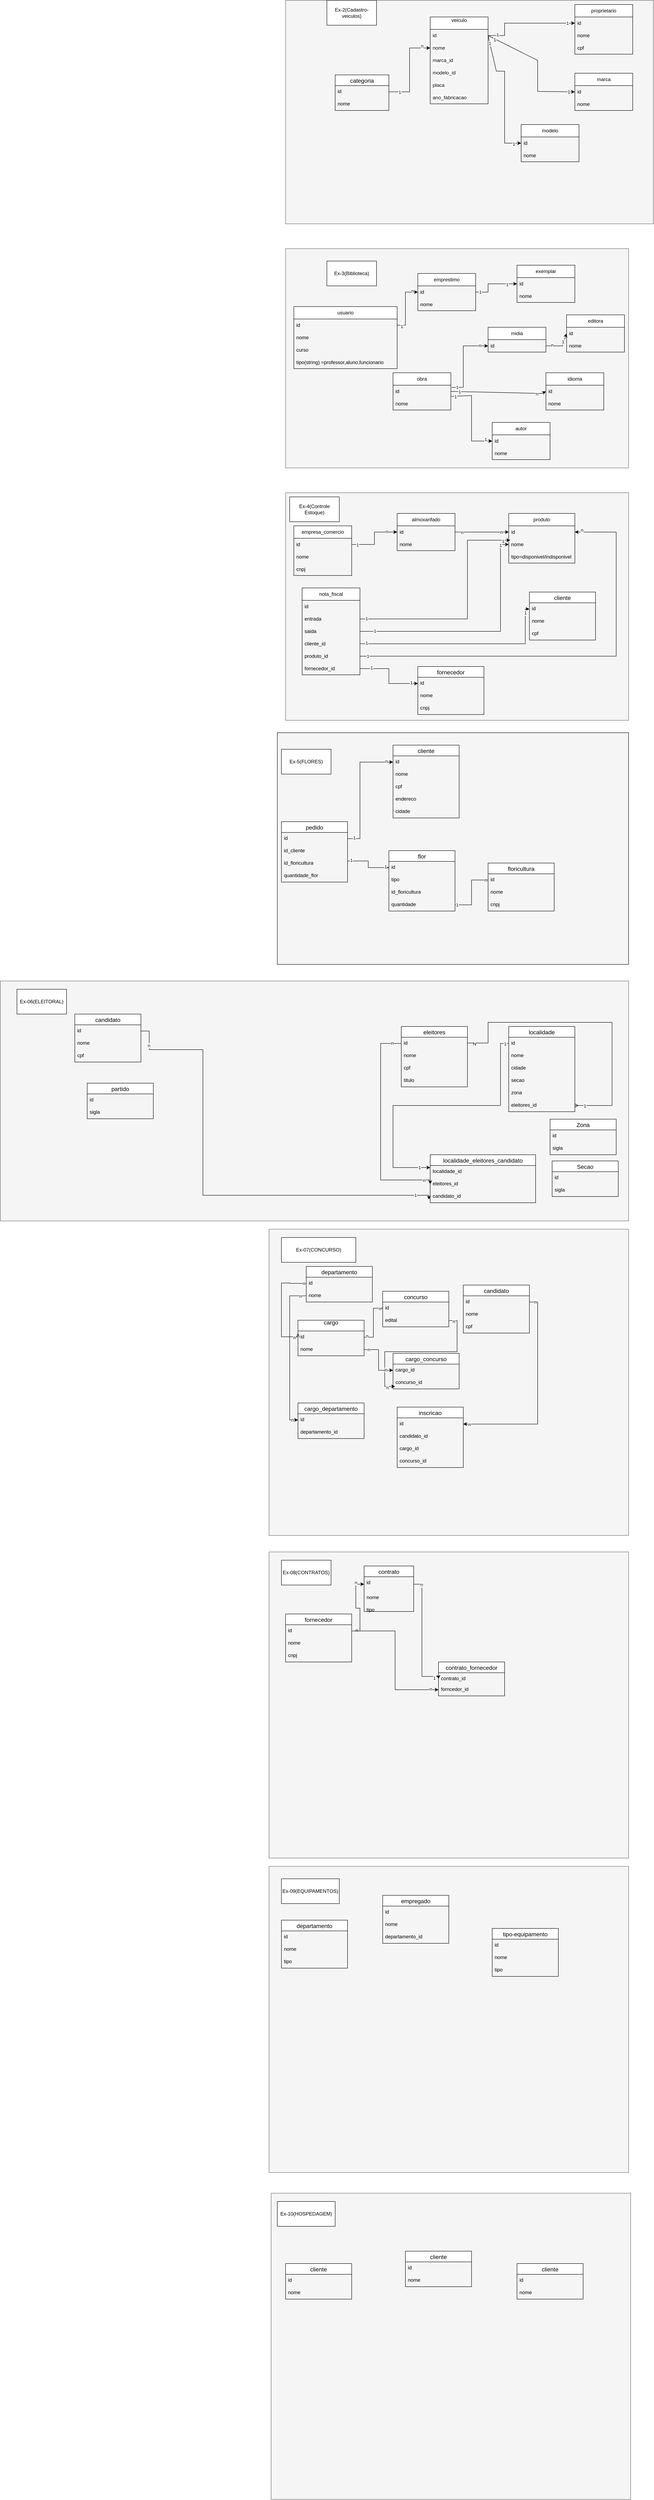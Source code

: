 <mxfile version="27.0.5">
  <diagram name="Página-1" id="_lAP68Dz9iwcbvkHMy-g">
    <mxGraphModel dx="2269" dy="794" grid="1" gridSize="10" guides="1" tooltips="1" connect="1" arrows="1" fold="1" page="0" pageScale="1" pageWidth="827" pageHeight="1169" math="0" shadow="0">
      <root>
        <mxCell id="0" />
        <mxCell id="1" parent="0" />
        <mxCell id="wO5CUgCHzCkX5qgZm7yN-17" value="" style="rounded=0;whiteSpace=wrap;html=1;fillColor=#f5f5f5;strokeColor=#666666;fontColor=#333333;" parent="1" vertex="1">
          <mxGeometry x="-740" y="2390" width="1520" height="580" as="geometry" />
        </mxCell>
        <mxCell id="G7Bpa-2UbpX63X4hn4ga-27" value="" style="rounded=0;whiteSpace=wrap;html=1;fillColor=#f5f5f5;strokeColor=#666666;fontColor=#333333;" parent="1" vertex="1">
          <mxGeometry x="-50" y="620" width="830" height="530" as="geometry" />
        </mxCell>
        <mxCell id="G7Bpa-2UbpX63X4hn4ga-25" value="" style="rounded=0;whiteSpace=wrap;html=1;fillColor=#f5f5f5;strokeColor=#666666;fontColor=#333333;" parent="1" vertex="1">
          <mxGeometry x="-50" y="20" width="890" height="540" as="geometry" />
        </mxCell>
        <mxCell id="IacVwfHOCZXp0VKQCrp--6" value="marca" style="swimlane;fontStyle=0;childLayout=stackLayout;horizontal=1;startSize=30;horizontalStack=0;resizeParent=1;resizeParentMax=0;resizeLast=0;collapsible=1;marginBottom=0;whiteSpace=wrap;html=1;" parent="1" vertex="1">
          <mxGeometry x="650" y="196" width="140" height="90" as="geometry">
            <mxRectangle x="110" y="80" width="80" height="30" as="alternateBounds" />
          </mxGeometry>
        </mxCell>
        <mxCell id="IacVwfHOCZXp0VKQCrp--10" value="id" style="text;strokeColor=none;fillColor=none;align=left;verticalAlign=middle;spacingLeft=4;spacingRight=4;overflow=hidden;points=[[0,0.5],[1,0.5]];portConstraint=eastwest;rotatable=0;whiteSpace=wrap;html=1;" parent="IacVwfHOCZXp0VKQCrp--6" vertex="1">
          <mxGeometry y="30" width="140" height="30" as="geometry" />
        </mxCell>
        <mxCell id="IacVwfHOCZXp0VKQCrp--12" value="nome" style="text;strokeColor=none;fillColor=none;align=left;verticalAlign=middle;spacingLeft=4;spacingRight=4;overflow=hidden;points=[[0,0.5],[1,0.5]];portConstraint=eastwest;rotatable=0;whiteSpace=wrap;html=1;" parent="IacVwfHOCZXp0VKQCrp--6" vertex="1">
          <mxGeometry y="60" width="140" height="30" as="geometry" />
        </mxCell>
        <mxCell id="IacVwfHOCZXp0VKQCrp--13" value="proprietario" style="swimlane;fontStyle=0;childLayout=stackLayout;horizontal=1;startSize=30;horizontalStack=0;resizeParent=1;resizeParentMax=0;resizeLast=0;collapsible=1;marginBottom=0;whiteSpace=wrap;html=1;" parent="1" vertex="1">
          <mxGeometry x="650" y="30" width="140" height="120" as="geometry">
            <mxRectangle x="360" y="50" width="90" height="30" as="alternateBounds" />
          </mxGeometry>
        </mxCell>
        <mxCell id="IacVwfHOCZXp0VKQCrp--14" value="id" style="text;strokeColor=none;fillColor=none;align=left;verticalAlign=middle;spacingLeft=4;spacingRight=4;overflow=hidden;points=[[0,0.5],[1,0.5]];portConstraint=eastwest;rotatable=0;whiteSpace=wrap;html=1;" parent="IacVwfHOCZXp0VKQCrp--13" vertex="1">
          <mxGeometry y="30" width="140" height="30" as="geometry" />
        </mxCell>
        <mxCell id="G7Bpa-2UbpX63X4hn4ga-7" value="nome" style="text;strokeColor=none;fillColor=none;align=left;verticalAlign=middle;spacingLeft=4;spacingRight=4;overflow=hidden;points=[[0,0.5],[1,0.5]];portConstraint=eastwest;rotatable=0;whiteSpace=wrap;html=1;" parent="IacVwfHOCZXp0VKQCrp--13" vertex="1">
          <mxGeometry y="60" width="140" height="30" as="geometry" />
        </mxCell>
        <mxCell id="G7Bpa-2UbpX63X4hn4ga-8" value="cpf" style="text;strokeColor=none;fillColor=none;align=left;verticalAlign=middle;spacingLeft=4;spacingRight=4;overflow=hidden;points=[[0,0.5],[1,0.5]];portConstraint=eastwest;rotatable=0;whiteSpace=wrap;html=1;" parent="IacVwfHOCZXp0VKQCrp--13" vertex="1">
          <mxGeometry y="90" width="140" height="30" as="geometry" />
        </mxCell>
        <mxCell id="IacVwfHOCZXp0VKQCrp--21" value="veiculo&lt;div&gt;&lt;br&gt;&lt;/div&gt;" style="swimlane;fontStyle=0;childLayout=stackLayout;horizontal=1;startSize=30;horizontalStack=0;resizeParent=1;resizeParentMax=0;resizeLast=0;collapsible=1;marginBottom=0;whiteSpace=wrap;html=1;" parent="1" vertex="1">
          <mxGeometry x="300" y="60" width="140" height="210" as="geometry">
            <mxRectangle x="300" y="60" width="70" height="30" as="alternateBounds" />
          </mxGeometry>
        </mxCell>
        <mxCell id="IacVwfHOCZXp0VKQCrp--22" value="id" style="text;strokeColor=none;fillColor=none;align=left;verticalAlign=middle;spacingLeft=4;spacingRight=4;overflow=hidden;points=[[0,0.5],[1,0.5]];portConstraint=eastwest;rotatable=0;whiteSpace=wrap;html=1;labelBackgroundColor=default;" parent="IacVwfHOCZXp0VKQCrp--21" vertex="1">
          <mxGeometry y="30" width="140" height="30" as="geometry" />
        </mxCell>
        <mxCell id="G7Bpa-2UbpX63X4hn4ga-4" value="nome" style="text;strokeColor=none;fillColor=none;align=left;verticalAlign=middle;spacingLeft=4;spacingRight=4;overflow=hidden;points=[[0,0.5],[1,0.5]];portConstraint=eastwest;rotatable=0;whiteSpace=wrap;html=1;labelBackgroundColor=default;" parent="IacVwfHOCZXp0VKQCrp--21" vertex="1">
          <mxGeometry y="60" width="140" height="30" as="geometry" />
        </mxCell>
        <mxCell id="G7Bpa-2UbpX63X4hn4ga-5" value="marca_id" style="text;strokeColor=none;fillColor=none;align=left;verticalAlign=middle;spacingLeft=4;spacingRight=4;overflow=hidden;points=[[0,0.5],[1,0.5]];portConstraint=eastwest;rotatable=0;whiteSpace=wrap;html=1;labelBackgroundColor=default;" parent="IacVwfHOCZXp0VKQCrp--21" vertex="1">
          <mxGeometry y="90" width="140" height="30" as="geometry" />
        </mxCell>
        <mxCell id="G7Bpa-2UbpX63X4hn4ga-6" value="modelo_id" style="text;strokeColor=none;fillColor=none;align=left;verticalAlign=middle;spacingLeft=4;spacingRight=4;overflow=hidden;points=[[0,0.5],[1,0.5]];portConstraint=eastwest;rotatable=0;whiteSpace=wrap;html=1;labelBackgroundColor=default;" parent="IacVwfHOCZXp0VKQCrp--21" vertex="1">
          <mxGeometry y="120" width="140" height="30" as="geometry" />
        </mxCell>
        <mxCell id="G7Bpa-2UbpX63X4hn4ga-10" value="placa" style="text;strokeColor=none;fillColor=none;align=left;verticalAlign=middle;spacingLeft=4;spacingRight=4;overflow=hidden;points=[[0,0.5],[1,0.5]];portConstraint=eastwest;rotatable=0;whiteSpace=wrap;html=1;labelBackgroundColor=default;" parent="IacVwfHOCZXp0VKQCrp--21" vertex="1">
          <mxGeometry y="150" width="140" height="30" as="geometry" />
        </mxCell>
        <mxCell id="G7Bpa-2UbpX63X4hn4ga-67" value="ano_fabricacao" style="text;strokeColor=none;fillColor=none;align=left;verticalAlign=middle;spacingLeft=4;spacingRight=4;overflow=hidden;points=[[0,0.5],[1,0.5]];portConstraint=eastwest;rotatable=0;whiteSpace=wrap;html=1;labelBackgroundColor=default;" parent="IacVwfHOCZXp0VKQCrp--21" vertex="1">
          <mxGeometry y="180" width="140" height="30" as="geometry" />
        </mxCell>
        <mxCell id="IacVwfHOCZXp0VKQCrp--25" value="modelo" style="swimlane;fontStyle=0;childLayout=stackLayout;horizontal=1;startSize=30;horizontalStack=0;resizeParent=1;resizeParentMax=0;resizeLast=0;collapsible=1;marginBottom=0;whiteSpace=wrap;html=1;" parent="1" vertex="1">
          <mxGeometry x="520" y="320" width="140" height="90" as="geometry">
            <mxRectangle x="240" y="200" width="80" height="30" as="alternateBounds" />
          </mxGeometry>
        </mxCell>
        <mxCell id="IacVwfHOCZXp0VKQCrp--26" value="id" style="text;strokeColor=none;fillColor=none;align=left;verticalAlign=middle;spacingLeft=4;spacingRight=4;overflow=hidden;points=[[0,0.5],[1,0.5]];portConstraint=eastwest;rotatable=0;whiteSpace=wrap;html=1;" parent="IacVwfHOCZXp0VKQCrp--25" vertex="1">
          <mxGeometry y="30" width="140" height="30" as="geometry" />
        </mxCell>
        <mxCell id="G7Bpa-2UbpX63X4hn4ga-17" value="nome" style="text;strokeColor=none;fillColor=none;align=left;verticalAlign=middle;spacingLeft=4;spacingRight=4;overflow=hidden;points=[[0,0.5],[1,0.5]];portConstraint=eastwest;rotatable=0;whiteSpace=wrap;html=1;" parent="IacVwfHOCZXp0VKQCrp--25" vertex="1">
          <mxGeometry y="60" width="140" height="30" as="geometry" />
        </mxCell>
        <mxCell id="IacVwfHOCZXp0VKQCrp--31" value="categoria" style="swimlane;fontStyle=0;childLayout=stackLayout;horizontal=1;startSize=26;horizontalStack=0;resizeParent=1;resizeParentMax=0;resizeLast=0;collapsible=1;marginBottom=0;align=center;fontSize=14;" parent="1" vertex="1">
          <mxGeometry x="70" y="200" width="130" height="86" as="geometry">
            <mxRectangle x="70" y="200" width="80" height="30" as="alternateBounds" />
          </mxGeometry>
        </mxCell>
        <mxCell id="IacVwfHOCZXp0VKQCrp--32" value="id" style="text;strokeColor=none;fillColor=none;spacingLeft=4;spacingRight=4;overflow=hidden;rotatable=0;points=[[0,0.5],[1,0.5]];portConstraint=eastwest;fontSize=12;whiteSpace=wrap;html=1;" parent="IacVwfHOCZXp0VKQCrp--31" vertex="1">
          <mxGeometry y="26" width="130" height="30" as="geometry" />
        </mxCell>
        <mxCell id="G7Bpa-2UbpX63X4hn4ga-19" value="nome" style="text;strokeColor=none;fillColor=none;spacingLeft=4;spacingRight=4;overflow=hidden;rotatable=0;points=[[0,0.5],[1,0.5]];portConstraint=eastwest;fontSize=12;whiteSpace=wrap;html=1;" parent="IacVwfHOCZXp0VKQCrp--31" vertex="1">
          <mxGeometry y="56" width="130" height="30" as="geometry" />
        </mxCell>
        <mxCell id="G7Bpa-2UbpX63X4hn4ga-9" style="edgeStyle=none;rounded=0;orthogonalLoop=1;jettySize=auto;html=1;exitX=1;exitY=0.5;exitDx=0;exitDy=0;entryX=0;entryY=0.5;entryDx=0;entryDy=0;" parent="1" source="IacVwfHOCZXp0VKQCrp--22" target="IacVwfHOCZXp0VKQCrp--14" edge="1">
          <mxGeometry relative="1" as="geometry">
            <Array as="points">
              <mxPoint x="480" y="105" />
              <mxPoint x="480" y="75" />
            </Array>
          </mxGeometry>
        </mxCell>
        <mxCell id="G7Bpa-2UbpX63X4hn4ga-11" value="1" style="edgeLabel;html=1;align=center;verticalAlign=middle;resizable=0;points=[];" parent="G7Bpa-2UbpX63X4hn4ga-9" vertex="1" connectable="0">
          <mxGeometry x="-0.81" y="2" relative="1" as="geometry">
            <mxPoint as="offset" />
          </mxGeometry>
        </mxCell>
        <mxCell id="G7Bpa-2UbpX63X4hn4ga-12" value="1" style="edgeLabel;html=1;align=center;verticalAlign=middle;resizable=0;points=[];" parent="G7Bpa-2UbpX63X4hn4ga-9" vertex="1" connectable="0">
          <mxGeometry x="0.85" relative="1" as="geometry">
            <mxPoint as="offset" />
          </mxGeometry>
        </mxCell>
        <mxCell id="G7Bpa-2UbpX63X4hn4ga-13" style="edgeStyle=none;rounded=0;orthogonalLoop=1;jettySize=auto;html=1;entryX=0;entryY=0.5;entryDx=0;entryDy=0;exitX=1;exitY=0.5;exitDx=0;exitDy=0;" parent="1" source="IacVwfHOCZXp0VKQCrp--22" target="IacVwfHOCZXp0VKQCrp--26" edge="1">
          <mxGeometry relative="1" as="geometry">
            <mxPoint x="440" y="191" as="sourcePoint" />
            <mxPoint x="503.64" y="370" as="targetPoint" />
            <Array as="points">
              <mxPoint x="460" y="191" />
              <mxPoint x="480" y="191" />
              <mxPoint x="480" y="365" />
            </Array>
          </mxGeometry>
        </mxCell>
        <mxCell id="G7Bpa-2UbpX63X4hn4ga-14" value="1" style="edgeLabel;html=1;align=center;verticalAlign=middle;resizable=0;points=[];" parent="G7Bpa-2UbpX63X4hn4ga-13" vertex="1" connectable="0">
          <mxGeometry x="-0.883" y="-1" relative="1" as="geometry">
            <mxPoint as="offset" />
          </mxGeometry>
        </mxCell>
        <mxCell id="G7Bpa-2UbpX63X4hn4ga-15" value="1" style="edgeLabel;html=1;align=center;verticalAlign=middle;resizable=0;points=[];" parent="G7Bpa-2UbpX63X4hn4ga-13" vertex="1" connectable="0">
          <mxGeometry x="0.888" y="-2" relative="1" as="geometry">
            <mxPoint as="offset" />
          </mxGeometry>
        </mxCell>
        <mxCell id="G7Bpa-2UbpX63X4hn4ga-18" style="edgeStyle=none;rounded=0;orthogonalLoop=1;jettySize=auto;html=1;entryX=0;entryY=0.5;entryDx=0;entryDy=0;exitX=1;exitY=0.5;exitDx=0;exitDy=0;" parent="1" source="IacVwfHOCZXp0VKQCrp--22" target="IacVwfHOCZXp0VKQCrp--10" edge="1">
          <mxGeometry relative="1" as="geometry">
            <mxPoint x="440" y="165" as="sourcePoint" />
            <mxPoint x="730" y="315" as="targetPoint" />
            <Array as="points">
              <mxPoint x="560" y="165" />
              <mxPoint x="560" y="240" />
            </Array>
          </mxGeometry>
        </mxCell>
        <mxCell id="h-aRL1PdhSvuxkFvsWRz-71" value="1" style="edgeLabel;html=1;align=center;verticalAlign=middle;resizable=0;points=[];" parent="G7Bpa-2UbpX63X4hn4ga-18" vertex="1" connectable="0">
          <mxGeometry x="-0.87" y="-1" relative="1" as="geometry">
            <mxPoint x="-1" as="offset" />
          </mxGeometry>
        </mxCell>
        <mxCell id="h-aRL1PdhSvuxkFvsWRz-72" value="1" style="edgeLabel;html=1;align=center;verticalAlign=middle;resizable=0;points=[];" parent="G7Bpa-2UbpX63X4hn4ga-18" vertex="1" connectable="0">
          <mxGeometry x="0.898" relative="1" as="geometry">
            <mxPoint as="offset" />
          </mxGeometry>
        </mxCell>
        <mxCell id="G7Bpa-2UbpX63X4hn4ga-20" style="edgeStyle=none;rounded=0;orthogonalLoop=1;jettySize=auto;html=1;entryX=0;entryY=0.5;entryDx=0;entryDy=0;exitX=1;exitY=0.5;exitDx=0;exitDy=0;" parent="1" source="IacVwfHOCZXp0VKQCrp--32" target="G7Bpa-2UbpX63X4hn4ga-4" edge="1">
          <mxGeometry relative="1" as="geometry">
            <Array as="points">
              <mxPoint x="250" y="241" />
              <mxPoint x="250" y="135" />
            </Array>
          </mxGeometry>
        </mxCell>
        <mxCell id="G7Bpa-2UbpX63X4hn4ga-66" value="1" style="edgeLabel;html=1;align=center;verticalAlign=middle;resizable=0;points=[];" parent="G7Bpa-2UbpX63X4hn4ga-20" vertex="1" connectable="0">
          <mxGeometry x="-0.753" y="-1" relative="1" as="geometry">
            <mxPoint as="offset" />
          </mxGeometry>
        </mxCell>
        <mxCell id="G7Bpa-2UbpX63X4hn4ga-68" value="n" style="edgeLabel;html=1;align=center;verticalAlign=middle;resizable=0;points=[];" parent="G7Bpa-2UbpX63X4hn4ga-20" vertex="1" connectable="0">
          <mxGeometry x="0.795" y="5" relative="1" as="geometry">
            <mxPoint x="1" as="offset" />
          </mxGeometry>
        </mxCell>
        <mxCell id="G7Bpa-2UbpX63X4hn4ga-26" value="Ex-2(Cadastro-veiculos)" style="rounded=0;whiteSpace=wrap;html=1;" parent="1" vertex="1">
          <mxGeometry x="50" y="20" width="120" height="60" as="geometry" />
        </mxCell>
        <mxCell id="G7Bpa-2UbpX63X4hn4ga-28" value="Ex-3(Biblioteca)" style="rounded=0;whiteSpace=wrap;html=1;" parent="1" vertex="1">
          <mxGeometry x="50" y="650" width="120" height="60" as="geometry" />
        </mxCell>
        <mxCell id="G7Bpa-2UbpX63X4hn4ga-29" value="usuario" style="swimlane;fontStyle=0;childLayout=stackLayout;horizontal=1;startSize=30;horizontalStack=0;resizeParent=1;resizeParentMax=0;resizeLast=0;collapsible=1;marginBottom=0;whiteSpace=wrap;html=1;" parent="1" vertex="1">
          <mxGeometry x="-30" y="760" width="250" height="150" as="geometry">
            <mxRectangle x="-30" y="760" width="90" height="30" as="alternateBounds" />
          </mxGeometry>
        </mxCell>
        <mxCell id="G7Bpa-2UbpX63X4hn4ga-30" value="id" style="text;strokeColor=none;fillColor=none;align=left;verticalAlign=middle;spacingLeft=4;spacingRight=4;overflow=hidden;points=[[0,0.5],[1,0.5]];portConstraint=eastwest;rotatable=0;whiteSpace=wrap;html=1;" parent="G7Bpa-2UbpX63X4hn4ga-29" vertex="1">
          <mxGeometry y="30" width="250" height="30" as="geometry" />
        </mxCell>
        <mxCell id="G7Bpa-2UbpX63X4hn4ga-58" value="nome" style="text;strokeColor=none;fillColor=none;align=left;verticalAlign=middle;spacingLeft=4;spacingRight=4;overflow=hidden;points=[[0,0.5],[1,0.5]];portConstraint=eastwest;rotatable=0;whiteSpace=wrap;html=1;" parent="G7Bpa-2UbpX63X4hn4ga-29" vertex="1">
          <mxGeometry y="60" width="250" height="30" as="geometry" />
        </mxCell>
        <mxCell id="VjDglddzhyZa91ICOikW-72" value="curso" style="text;strokeColor=none;fillColor=none;align=left;verticalAlign=middle;spacingLeft=4;spacingRight=4;overflow=hidden;points=[[0,0.5],[1,0.5]];portConstraint=eastwest;rotatable=0;whiteSpace=wrap;html=1;" parent="G7Bpa-2UbpX63X4hn4ga-29" vertex="1">
          <mxGeometry y="90" width="250" height="30" as="geometry" />
        </mxCell>
        <mxCell id="VjDglddzhyZa91ICOikW-104" value="tipo(string) =professor,aluno,funcionario" style="text;strokeColor=none;fillColor=none;align=left;verticalAlign=middle;spacingLeft=4;spacingRight=4;overflow=hidden;points=[[0,0.5],[1,0.5]];portConstraint=eastwest;rotatable=0;whiteSpace=wrap;html=1;" parent="G7Bpa-2UbpX63X4hn4ga-29" vertex="1">
          <mxGeometry y="120" width="250" height="30" as="geometry" />
        </mxCell>
        <mxCell id="G7Bpa-2UbpX63X4hn4ga-31" value="obra" style="swimlane;fontStyle=0;childLayout=stackLayout;horizontal=1;startSize=30;horizontalStack=0;resizeParent=1;resizeParentMax=0;resizeLast=0;collapsible=1;marginBottom=0;whiteSpace=wrap;html=1;" parent="1" vertex="1">
          <mxGeometry x="210" y="920" width="140" height="90" as="geometry">
            <mxRectangle x="210" y="920" width="90" height="30" as="alternateBounds" />
          </mxGeometry>
        </mxCell>
        <mxCell id="G7Bpa-2UbpX63X4hn4ga-32" value="id" style="text;strokeColor=none;fillColor=none;align=left;verticalAlign=middle;spacingLeft=4;spacingRight=4;overflow=hidden;points=[[0,0.5],[1,0.5]];portConstraint=eastwest;rotatable=0;whiteSpace=wrap;html=1;" parent="G7Bpa-2UbpX63X4hn4ga-31" vertex="1">
          <mxGeometry y="30" width="140" height="30" as="geometry" />
        </mxCell>
        <mxCell id="G7Bpa-2UbpX63X4hn4ga-59" value="nome" style="text;strokeColor=none;fillColor=none;align=left;verticalAlign=middle;spacingLeft=4;spacingRight=4;overflow=hidden;points=[[0,0.5],[1,0.5]];portConstraint=eastwest;rotatable=0;whiteSpace=wrap;html=1;" parent="G7Bpa-2UbpX63X4hn4ga-31" vertex="1">
          <mxGeometry y="60" width="140" height="30" as="geometry" />
        </mxCell>
        <mxCell id="G7Bpa-2UbpX63X4hn4ga-34" value="idioma" style="swimlane;fontStyle=0;childLayout=stackLayout;horizontal=1;startSize=30;horizontalStack=0;resizeParent=1;resizeParentMax=0;resizeLast=0;collapsible=1;marginBottom=0;whiteSpace=wrap;html=1;" parent="1" vertex="1">
          <mxGeometry x="580" y="920" width="140" height="90" as="geometry">
            <mxRectangle x="580" y="920" width="90" height="30" as="alternateBounds" />
          </mxGeometry>
        </mxCell>
        <mxCell id="G7Bpa-2UbpX63X4hn4ga-35" value="id" style="text;strokeColor=none;fillColor=none;align=left;verticalAlign=middle;spacingLeft=4;spacingRight=4;overflow=hidden;points=[[0,0.5],[1,0.5]];portConstraint=eastwest;rotatable=0;whiteSpace=wrap;html=1;" parent="G7Bpa-2UbpX63X4hn4ga-34" vertex="1">
          <mxGeometry y="30" width="140" height="30" as="geometry" />
        </mxCell>
        <mxCell id="G7Bpa-2UbpX63X4hn4ga-61" value="nome" style="text;strokeColor=none;fillColor=none;align=left;verticalAlign=middle;spacingLeft=4;spacingRight=4;overflow=hidden;points=[[0,0.5],[1,0.5]];portConstraint=eastwest;rotatable=0;whiteSpace=wrap;html=1;" parent="G7Bpa-2UbpX63X4hn4ga-34" vertex="1">
          <mxGeometry y="60" width="140" height="30" as="geometry" />
        </mxCell>
        <mxCell id="G7Bpa-2UbpX63X4hn4ga-36" value="midia" style="swimlane;fontStyle=0;childLayout=stackLayout;horizontal=1;startSize=30;horizontalStack=0;resizeParent=1;resizeParentMax=0;resizeLast=0;collapsible=1;marginBottom=0;whiteSpace=wrap;html=1;" parent="1" vertex="1">
          <mxGeometry x="440" y="810" width="140" height="60" as="geometry">
            <mxRectangle x="440" y="810" width="90" height="30" as="alternateBounds" />
          </mxGeometry>
        </mxCell>
        <mxCell id="G7Bpa-2UbpX63X4hn4ga-37" value="id" style="text;strokeColor=none;fillColor=none;align=left;verticalAlign=middle;spacingLeft=4;spacingRight=4;overflow=hidden;points=[[0,0.5],[1,0.5]];portConstraint=eastwest;rotatable=0;whiteSpace=wrap;html=1;" parent="G7Bpa-2UbpX63X4hn4ga-36" vertex="1">
          <mxGeometry y="30" width="140" height="30" as="geometry" />
        </mxCell>
        <mxCell id="G7Bpa-2UbpX63X4hn4ga-38" value="autor" style="swimlane;fontStyle=0;childLayout=stackLayout;horizontal=1;startSize=30;horizontalStack=0;resizeParent=1;resizeParentMax=0;resizeLast=0;collapsible=1;marginBottom=0;whiteSpace=wrap;html=1;" parent="1" vertex="1">
          <mxGeometry x="450" y="1040" width="140" height="90" as="geometry">
            <mxRectangle x="450" y="1040" width="90" height="30" as="alternateBounds" />
          </mxGeometry>
        </mxCell>
        <mxCell id="G7Bpa-2UbpX63X4hn4ga-39" value="id" style="text;strokeColor=none;fillColor=none;align=left;verticalAlign=middle;spacingLeft=4;spacingRight=4;overflow=hidden;points=[[0,0.5],[1,0.5]];portConstraint=eastwest;rotatable=0;whiteSpace=wrap;html=1;" parent="G7Bpa-2UbpX63X4hn4ga-38" vertex="1">
          <mxGeometry y="30" width="140" height="30" as="geometry" />
        </mxCell>
        <mxCell id="G7Bpa-2UbpX63X4hn4ga-60" value="nome" style="text;strokeColor=none;fillColor=none;align=left;verticalAlign=middle;spacingLeft=4;spacingRight=4;overflow=hidden;points=[[0,0.5],[1,0.5]];portConstraint=eastwest;rotatable=0;whiteSpace=wrap;html=1;" parent="G7Bpa-2UbpX63X4hn4ga-38" vertex="1">
          <mxGeometry y="60" width="140" height="30" as="geometry" />
        </mxCell>
        <mxCell id="G7Bpa-2UbpX63X4hn4ga-40" value="editora" style="swimlane;fontStyle=0;childLayout=stackLayout;horizontal=1;startSize=30;horizontalStack=0;resizeParent=1;resizeParentMax=0;resizeLast=0;collapsible=1;marginBottom=0;whiteSpace=wrap;html=1;" parent="1" vertex="1">
          <mxGeometry x="630" y="780" width="140" height="90" as="geometry">
            <mxRectangle x="630" y="780" width="90" height="30" as="alternateBounds" />
          </mxGeometry>
        </mxCell>
        <mxCell id="G7Bpa-2UbpX63X4hn4ga-41" value="id" style="text;strokeColor=none;fillColor=none;align=left;verticalAlign=middle;spacingLeft=4;spacingRight=4;overflow=hidden;points=[[0,0.5],[1,0.5]];portConstraint=eastwest;rotatable=0;whiteSpace=wrap;html=1;" parent="G7Bpa-2UbpX63X4hn4ga-40" vertex="1">
          <mxGeometry y="30" width="140" height="30" as="geometry" />
        </mxCell>
        <mxCell id="G7Bpa-2UbpX63X4hn4ga-62" value="nome" style="text;strokeColor=none;fillColor=none;align=left;verticalAlign=middle;spacingLeft=4;spacingRight=4;overflow=hidden;points=[[0,0.5],[1,0.5]];portConstraint=eastwest;rotatable=0;whiteSpace=wrap;html=1;" parent="G7Bpa-2UbpX63X4hn4ga-40" vertex="1">
          <mxGeometry y="60" width="140" height="30" as="geometry" />
        </mxCell>
        <mxCell id="G7Bpa-2UbpX63X4hn4ga-42" value="exemplar" style="swimlane;fontStyle=0;childLayout=stackLayout;horizontal=1;startSize=30;horizontalStack=0;resizeParent=1;resizeParentMax=0;resizeLast=0;collapsible=1;marginBottom=0;whiteSpace=wrap;html=1;" parent="1" vertex="1">
          <mxGeometry x="510" y="660" width="140" height="90" as="geometry">
            <mxRectangle x="510" y="660" width="90" height="30" as="alternateBounds" />
          </mxGeometry>
        </mxCell>
        <mxCell id="G7Bpa-2UbpX63X4hn4ga-43" value="id" style="text;strokeColor=none;fillColor=none;align=left;verticalAlign=middle;spacingLeft=4;spacingRight=4;overflow=hidden;points=[[0,0.5],[1,0.5]];portConstraint=eastwest;rotatable=0;whiteSpace=wrap;html=1;" parent="G7Bpa-2UbpX63X4hn4ga-42" vertex="1">
          <mxGeometry y="30" width="140" height="30" as="geometry" />
        </mxCell>
        <mxCell id="G7Bpa-2UbpX63X4hn4ga-56" value="nome" style="text;strokeColor=none;fillColor=none;align=left;verticalAlign=middle;spacingLeft=4;spacingRight=4;overflow=hidden;points=[[0,0.5],[1,0.5]];portConstraint=eastwest;rotatable=0;whiteSpace=wrap;html=1;" parent="G7Bpa-2UbpX63X4hn4ga-42" vertex="1">
          <mxGeometry y="60" width="140" height="30" as="geometry" />
        </mxCell>
        <mxCell id="G7Bpa-2UbpX63X4hn4ga-44" value="emprestimo" style="swimlane;fontStyle=0;childLayout=stackLayout;horizontal=1;startSize=30;horizontalStack=0;resizeParent=1;resizeParentMax=0;resizeLast=0;collapsible=1;marginBottom=0;whiteSpace=wrap;html=1;" parent="1" vertex="1">
          <mxGeometry x="270" y="680" width="140" height="90" as="geometry">
            <mxRectangle x="270" y="680" width="90" height="30" as="alternateBounds" />
          </mxGeometry>
        </mxCell>
        <mxCell id="G7Bpa-2UbpX63X4hn4ga-45" value="id" style="text;strokeColor=none;fillColor=none;align=left;verticalAlign=middle;spacingLeft=4;spacingRight=4;overflow=hidden;points=[[0,0.5],[1,0.5]];portConstraint=eastwest;rotatable=0;whiteSpace=wrap;html=1;" parent="G7Bpa-2UbpX63X4hn4ga-44" vertex="1">
          <mxGeometry y="30" width="140" height="30" as="geometry" />
        </mxCell>
        <mxCell id="G7Bpa-2UbpX63X4hn4ga-57" value="nome" style="text;strokeColor=none;fillColor=none;align=left;verticalAlign=middle;spacingLeft=4;spacingRight=4;overflow=hidden;points=[[0,0.5],[1,0.5]];portConstraint=eastwest;rotatable=0;whiteSpace=wrap;html=1;" parent="G7Bpa-2UbpX63X4hn4ga-44" vertex="1">
          <mxGeometry y="60" width="140" height="30" as="geometry" />
        </mxCell>
        <mxCell id="G7Bpa-2UbpX63X4hn4ga-46" value="" style="edgeStyle=none;rounded=0;orthogonalLoop=1;jettySize=auto;html=1;entryX=0;entryY=0.5;entryDx=0;entryDy=0;exitX=1.014;exitY=0.18;exitDx=0;exitDy=0;exitPerimeter=0;" parent="1" source="G7Bpa-2UbpX63X4hn4ga-32" target="G7Bpa-2UbpX63X4hn4ga-37" edge="1">
          <mxGeometry relative="1" as="geometry">
            <Array as="points">
              <mxPoint x="380" y="955" />
              <mxPoint x="380" y="910" />
              <mxPoint x="380" y="855" />
              <mxPoint x="410" y="855" />
            </Array>
          </mxGeometry>
        </mxCell>
        <mxCell id="VjDglddzhyZa91ICOikW-44" value="1" style="edgeLabel;html=1;align=center;verticalAlign=middle;resizable=0;points=[];" parent="G7Bpa-2UbpX63X4hn4ga-46" vertex="1" connectable="0">
          <mxGeometry x="-0.863" relative="1" as="geometry">
            <mxPoint as="offset" />
          </mxGeometry>
        </mxCell>
        <mxCell id="VjDglddzhyZa91ICOikW-45" value="n" style="edgeLabel;html=1;align=center;verticalAlign=middle;resizable=0;points=[];" parent="G7Bpa-2UbpX63X4hn4ga-46" vertex="1" connectable="0">
          <mxGeometry x="0.788" y="1" relative="1" as="geometry">
            <mxPoint as="offset" />
          </mxGeometry>
        </mxCell>
        <mxCell id="G7Bpa-2UbpX63X4hn4ga-50" style="edgeStyle=none;rounded=0;orthogonalLoop=1;jettySize=auto;html=1;entryX=0;entryY=0.5;entryDx=0;entryDy=0;exitX=1;exitY=0.5;exitDx=0;exitDy=0;" parent="1" source="G7Bpa-2UbpX63X4hn4ga-30" target="G7Bpa-2UbpX63X4hn4ga-45" edge="1">
          <mxGeometry relative="1" as="geometry">
            <Array as="points">
              <mxPoint x="240" y="805" />
              <mxPoint x="240" y="725" />
            </Array>
          </mxGeometry>
        </mxCell>
        <mxCell id="VjDglddzhyZa91ICOikW-40" value="1" style="edgeLabel;html=1;align=center;verticalAlign=middle;resizable=0;points=[];" parent="G7Bpa-2UbpX63X4hn4ga-50" vertex="1" connectable="0">
          <mxGeometry x="-0.835" y="-3" relative="1" as="geometry">
            <mxPoint as="offset" />
          </mxGeometry>
        </mxCell>
        <mxCell id="VjDglddzhyZa91ICOikW-41" value="n" style="edgeLabel;html=1;align=center;verticalAlign=middle;resizable=0;points=[];" parent="G7Bpa-2UbpX63X4hn4ga-50" vertex="1" connectable="0">
          <mxGeometry x="0.789" y="3" relative="1" as="geometry">
            <mxPoint as="offset" />
          </mxGeometry>
        </mxCell>
        <mxCell id="G7Bpa-2UbpX63X4hn4ga-51" style="edgeStyle=none;rounded=0;orthogonalLoop=1;jettySize=auto;html=1;entryX=0;entryY=0.5;entryDx=0;entryDy=0;exitX=1;exitY=0.5;exitDx=0;exitDy=0;" parent="1" source="G7Bpa-2UbpX63X4hn4ga-45" target="G7Bpa-2UbpX63X4hn4ga-43" edge="1">
          <mxGeometry relative="1" as="geometry">
            <Array as="points">
              <mxPoint x="440" y="725" />
              <mxPoint x="440" y="705" />
            </Array>
          </mxGeometry>
        </mxCell>
        <mxCell id="VjDglddzhyZa91ICOikW-42" value="1" style="edgeLabel;html=1;align=center;verticalAlign=middle;resizable=0;points=[];" parent="G7Bpa-2UbpX63X4hn4ga-51" vertex="1" connectable="0">
          <mxGeometry x="0.589" y="-2" relative="1" as="geometry">
            <mxPoint as="offset" />
          </mxGeometry>
        </mxCell>
        <mxCell id="VjDglddzhyZa91ICOikW-43" value="1" style="edgeLabel;html=1;align=center;verticalAlign=middle;resizable=0;points=[];" parent="G7Bpa-2UbpX63X4hn4ga-51" vertex="1" connectable="0">
          <mxGeometry x="-0.823" relative="1" as="geometry">
            <mxPoint as="offset" />
          </mxGeometry>
        </mxCell>
        <mxCell id="G7Bpa-2UbpX63X4hn4ga-52" style="edgeStyle=none;rounded=0;orthogonalLoop=1;jettySize=auto;html=1;entryX=0;entryY=0.5;entryDx=0;entryDy=0;exitX=1;exitY=0.5;exitDx=0;exitDy=0;" parent="1" source="G7Bpa-2UbpX63X4hn4ga-37" target="G7Bpa-2UbpX63X4hn4ga-41" edge="1">
          <mxGeometry relative="1" as="geometry">
            <Array as="points">
              <mxPoint x="620" y="855" />
            </Array>
          </mxGeometry>
        </mxCell>
        <mxCell id="VjDglddzhyZa91ICOikW-46" value="1" style="edgeLabel;html=1;align=center;verticalAlign=middle;resizable=0;points=[];" parent="G7Bpa-2UbpX63X4hn4ga-52" vertex="1" connectable="0">
          <mxGeometry x="0.391" y="2" relative="1" as="geometry">
            <mxPoint x="-1" as="offset" />
          </mxGeometry>
        </mxCell>
        <mxCell id="VjDglddzhyZa91ICOikW-47" value="n" style="edgeLabel;html=1;align=center;verticalAlign=middle;resizable=0;points=[];" parent="G7Bpa-2UbpX63X4hn4ga-52" vertex="1" connectable="0">
          <mxGeometry x="-0.574" y="2" relative="1" as="geometry">
            <mxPoint x="-1" as="offset" />
          </mxGeometry>
        </mxCell>
        <mxCell id="G7Bpa-2UbpX63X4hn4ga-53" style="edgeStyle=none;rounded=0;orthogonalLoop=1;jettySize=auto;html=1;entryX=0;entryY=0.5;entryDx=0;entryDy=0;exitX=0.999;exitY=0.9;exitDx=0;exitDy=0;exitPerimeter=0;" parent="1" source="G7Bpa-2UbpX63X4hn4ga-32" target="G7Bpa-2UbpX63X4hn4ga-39" edge="1">
          <mxGeometry relative="1" as="geometry">
            <mxPoint x="299" y="975" as="sourcePoint" />
            <Array as="points">
              <mxPoint x="400" y="975" />
              <mxPoint x="400" y="1085" />
            </Array>
          </mxGeometry>
        </mxCell>
        <mxCell id="VjDglddzhyZa91ICOikW-50" value="1" style="edgeLabel;html=1;align=center;verticalAlign=middle;resizable=0;points=[];" parent="G7Bpa-2UbpX63X4hn4ga-53" vertex="1" connectable="0">
          <mxGeometry x="-0.895" y="-1" relative="1" as="geometry">
            <mxPoint as="offset" />
          </mxGeometry>
        </mxCell>
        <mxCell id="VjDglddzhyZa91ICOikW-51" value="1" style="edgeLabel;html=1;align=center;verticalAlign=middle;resizable=0;points=[];" parent="G7Bpa-2UbpX63X4hn4ga-53" vertex="1" connectable="0">
          <mxGeometry x="0.847" y="4" relative="1" as="geometry">
            <mxPoint as="offset" />
          </mxGeometry>
        </mxCell>
        <mxCell id="G7Bpa-2UbpX63X4hn4ga-54" style="edgeStyle=none;rounded=0;orthogonalLoop=1;jettySize=auto;html=1;entryX=0;entryY=0.5;entryDx=0;entryDy=0;exitX=1;exitY=0.5;exitDx=0;exitDy=0;" parent="1" source="G7Bpa-2UbpX63X4hn4ga-32" target="G7Bpa-2UbpX63X4hn4ga-35" edge="1">
          <mxGeometry relative="1" as="geometry">
            <Array as="points">
              <mxPoint x="570" y="970" />
            </Array>
          </mxGeometry>
        </mxCell>
        <mxCell id="VjDglddzhyZa91ICOikW-48" value="1" style="edgeLabel;html=1;align=center;verticalAlign=middle;resizable=0;points=[];" parent="G7Bpa-2UbpX63X4hn4ga-54" vertex="1" connectable="0">
          <mxGeometry x="-0.811" y="-1" relative="1" as="geometry">
            <mxPoint x="-1" y="-1" as="offset" />
          </mxGeometry>
        </mxCell>
        <mxCell id="VjDglddzhyZa91ICOikW-49" value="n" style="edgeLabel;html=1;align=center;verticalAlign=middle;resizable=0;points=[];" parent="G7Bpa-2UbpX63X4hn4ga-54" vertex="1" connectable="0">
          <mxGeometry x="0.795" y="-1" relative="1" as="geometry">
            <mxPoint as="offset" />
          </mxGeometry>
        </mxCell>
        <mxCell id="VjDglddzhyZa91ICOikW-5" value="" style="rounded=0;whiteSpace=wrap;html=1;fillColor=#f5f5f5;strokeColor=#666666;fontColor=#333333;" parent="1" vertex="1">
          <mxGeometry x="-50" y="1210" width="830" height="550" as="geometry" />
        </mxCell>
        <mxCell id="VjDglddzhyZa91ICOikW-6" value="Ex-4(Controle Estoque)" style="rounded=0;whiteSpace=wrap;html=1;" parent="1" vertex="1">
          <mxGeometry x="-40" y="1220" width="120" height="60" as="geometry" />
        </mxCell>
        <mxCell id="VjDglddzhyZa91ICOikW-7" value="empresa_comercio" style="swimlane;fontStyle=0;childLayout=stackLayout;horizontal=1;startSize=30;horizontalStack=0;resizeParent=1;resizeParentMax=0;resizeLast=0;collapsible=1;marginBottom=0;whiteSpace=wrap;html=1;" parent="1" vertex="1">
          <mxGeometry x="-30" y="1290" width="140" height="120" as="geometry">
            <mxRectangle x="-30" y="1290" width="90" height="30" as="alternateBounds" />
          </mxGeometry>
        </mxCell>
        <mxCell id="VjDglddzhyZa91ICOikW-8" value="id" style="text;strokeColor=none;fillColor=none;align=left;verticalAlign=middle;spacingLeft=4;spacingRight=4;overflow=hidden;points=[[0,0.5],[1,0.5]];portConstraint=eastwest;rotatable=0;whiteSpace=wrap;html=1;" parent="VjDglddzhyZa91ICOikW-7" vertex="1">
          <mxGeometry y="30" width="140" height="30" as="geometry" />
        </mxCell>
        <mxCell id="VjDglddzhyZa91ICOikW-9" value="nome" style="text;strokeColor=none;fillColor=none;align=left;verticalAlign=middle;spacingLeft=4;spacingRight=4;overflow=hidden;points=[[0,0.5],[1,0.5]];portConstraint=eastwest;rotatable=0;whiteSpace=wrap;html=1;" parent="VjDglddzhyZa91ICOikW-7" vertex="1">
          <mxGeometry y="60" width="140" height="30" as="geometry" />
        </mxCell>
        <mxCell id="VjDglddzhyZa91ICOikW-102" value="cnpj" style="text;strokeColor=none;fillColor=none;align=left;verticalAlign=middle;spacingLeft=4;spacingRight=4;overflow=hidden;points=[[0,0.5],[1,0.5]];portConstraint=eastwest;rotatable=0;whiteSpace=wrap;html=1;" parent="VjDglddzhyZa91ICOikW-7" vertex="1">
          <mxGeometry y="90" width="140" height="30" as="geometry" />
        </mxCell>
        <mxCell id="VjDglddzhyZa91ICOikW-10" value="nota_fiscal" style="swimlane;fontStyle=0;childLayout=stackLayout;horizontal=1;startSize=30;horizontalStack=0;resizeParent=1;resizeParentMax=0;resizeLast=0;collapsible=1;marginBottom=0;whiteSpace=wrap;html=1;" parent="1" vertex="1">
          <mxGeometry x="-10" y="1440" width="140" height="210" as="geometry">
            <mxRectangle x="-10" y="1440" width="90" height="30" as="alternateBounds" />
          </mxGeometry>
        </mxCell>
        <mxCell id="VjDglddzhyZa91ICOikW-11" value="id" style="text;strokeColor=none;fillColor=none;align=left;verticalAlign=middle;spacingLeft=4;spacingRight=4;overflow=hidden;points=[[0,0.5],[1,0.5]];portConstraint=eastwest;rotatable=0;whiteSpace=wrap;html=1;" parent="VjDglddzhyZa91ICOikW-10" vertex="1">
          <mxGeometry y="30" width="140" height="30" as="geometry" />
        </mxCell>
        <mxCell id="VjDglddzhyZa91ICOikW-12" value="entrada" style="text;strokeColor=none;fillColor=none;align=left;verticalAlign=middle;spacingLeft=4;spacingRight=4;overflow=hidden;points=[[0,0.5],[1,0.5]];portConstraint=eastwest;rotatable=0;whiteSpace=wrap;html=1;" parent="VjDglddzhyZa91ICOikW-10" vertex="1">
          <mxGeometry y="60" width="140" height="30" as="geometry" />
        </mxCell>
        <mxCell id="VjDglddzhyZa91ICOikW-73" value="saida" style="text;strokeColor=none;fillColor=none;align=left;verticalAlign=middle;spacingLeft=4;spacingRight=4;overflow=hidden;points=[[0,0.5],[1,0.5]];portConstraint=eastwest;rotatable=0;whiteSpace=wrap;html=1;" parent="VjDglddzhyZa91ICOikW-10" vertex="1">
          <mxGeometry y="90" width="140" height="30" as="geometry" />
        </mxCell>
        <mxCell id="VjDglddzhyZa91ICOikW-74" value="cliente_id" style="text;strokeColor=none;fillColor=none;align=left;verticalAlign=middle;spacingLeft=4;spacingRight=4;overflow=hidden;points=[[0,0.5],[1,0.5]];portConstraint=eastwest;rotatable=0;whiteSpace=wrap;html=1;" parent="VjDglddzhyZa91ICOikW-10" vertex="1">
          <mxGeometry y="120" width="140" height="30" as="geometry" />
        </mxCell>
        <mxCell id="VjDglddzhyZa91ICOikW-75" value="produto_id" style="text;strokeColor=none;fillColor=none;align=left;verticalAlign=middle;spacingLeft=4;spacingRight=4;overflow=hidden;points=[[0,0.5],[1,0.5]];portConstraint=eastwest;rotatable=0;whiteSpace=wrap;html=1;" parent="VjDglddzhyZa91ICOikW-10" vertex="1">
          <mxGeometry y="150" width="140" height="30" as="geometry" />
        </mxCell>
        <mxCell id="VjDglddzhyZa91ICOikW-96" value="fornecedor_id" style="text;strokeColor=none;fillColor=none;align=left;verticalAlign=middle;spacingLeft=4;spacingRight=4;overflow=hidden;points=[[0,0.5],[1,0.5]];portConstraint=eastwest;rotatable=0;whiteSpace=wrap;html=1;" parent="VjDglddzhyZa91ICOikW-10" vertex="1">
          <mxGeometry y="180" width="140" height="30" as="geometry" />
        </mxCell>
        <mxCell id="VjDglddzhyZa91ICOikW-24" value="almoxarifado" style="swimlane;fontStyle=0;childLayout=stackLayout;horizontal=1;startSize=30;horizontalStack=0;resizeParent=1;resizeParentMax=0;resizeLast=0;collapsible=1;marginBottom=0;whiteSpace=wrap;html=1;" parent="1" vertex="1">
          <mxGeometry x="220" y="1260" width="140" height="90" as="geometry">
            <mxRectangle x="220" y="1260" width="90" height="30" as="alternateBounds" />
          </mxGeometry>
        </mxCell>
        <mxCell id="VjDglddzhyZa91ICOikW-25" value="id" style="text;strokeColor=none;fillColor=none;align=left;verticalAlign=middle;spacingLeft=4;spacingRight=4;overflow=hidden;points=[[0,0.5],[1,0.5]];portConstraint=eastwest;rotatable=0;whiteSpace=wrap;html=1;" parent="VjDglddzhyZa91ICOikW-24" vertex="1">
          <mxGeometry y="30" width="140" height="30" as="geometry" />
        </mxCell>
        <mxCell id="VjDglddzhyZa91ICOikW-26" value="nome" style="text;strokeColor=none;fillColor=none;align=left;verticalAlign=middle;spacingLeft=4;spacingRight=4;overflow=hidden;points=[[0,0.5],[1,0.5]];portConstraint=eastwest;rotatable=0;whiteSpace=wrap;html=1;" parent="VjDglddzhyZa91ICOikW-24" vertex="1">
          <mxGeometry y="60" width="140" height="30" as="geometry" />
        </mxCell>
        <mxCell id="VjDglddzhyZa91ICOikW-27" value="produto" style="swimlane;fontStyle=0;childLayout=stackLayout;horizontal=1;startSize=30;horizontalStack=0;resizeParent=1;resizeParentMax=0;resizeLast=0;collapsible=1;marginBottom=0;whiteSpace=wrap;html=1;" parent="1" vertex="1">
          <mxGeometry x="490" y="1260" width="160" height="120" as="geometry">
            <mxRectangle x="490" y="1260" width="90" height="30" as="alternateBounds" />
          </mxGeometry>
        </mxCell>
        <mxCell id="VjDglddzhyZa91ICOikW-28" value="id" style="text;strokeColor=none;fillColor=none;align=left;verticalAlign=middle;spacingLeft=4;spacingRight=4;overflow=hidden;points=[[0,0.5],[1,0.5]];portConstraint=eastwest;rotatable=0;whiteSpace=wrap;html=1;" parent="VjDglddzhyZa91ICOikW-27" vertex="1">
          <mxGeometry y="30" width="160" height="30" as="geometry" />
        </mxCell>
        <mxCell id="VjDglddzhyZa91ICOikW-29" value="nome" style="text;strokeColor=none;fillColor=none;align=left;verticalAlign=middle;spacingLeft=4;spacingRight=4;overflow=hidden;points=[[0,0.5],[1,0.5]];portConstraint=eastwest;rotatable=0;whiteSpace=wrap;html=1;" parent="VjDglddzhyZa91ICOikW-27" vertex="1">
          <mxGeometry y="60" width="160" height="30" as="geometry" />
        </mxCell>
        <mxCell id="VjDglddzhyZa91ICOikW-86" value="tipo=disponivel/indisponivel" style="text;strokeColor=none;fillColor=none;align=left;verticalAlign=middle;spacingLeft=4;spacingRight=4;overflow=hidden;points=[[0,0.5],[1,0.5]];portConstraint=eastwest;rotatable=0;whiteSpace=wrap;html=1;" parent="VjDglddzhyZa91ICOikW-27" vertex="1">
          <mxGeometry y="90" width="160" height="30" as="geometry" />
        </mxCell>
        <mxCell id="VjDglddzhyZa91ICOikW-77" style="rounded=0;orthogonalLoop=1;jettySize=auto;html=1;entryX=0;entryY=0.5;entryDx=0;entryDy=0;edgeStyle=orthogonalEdgeStyle;" parent="1" source="VjDglddzhyZa91ICOikW-25" target="VjDglddzhyZa91ICOikW-28" edge="1">
          <mxGeometry relative="1" as="geometry">
            <Array as="points">
              <mxPoint x="400" y="1305" />
              <mxPoint x="400" y="1305" />
            </Array>
          </mxGeometry>
        </mxCell>
        <mxCell id="VjDglddzhyZa91ICOikW-78" value="n" style="edgeLabel;html=1;align=center;verticalAlign=middle;resizable=0;points=[];" parent="VjDglddzhyZa91ICOikW-77" vertex="1" connectable="0">
          <mxGeometry x="-0.748" y="-1" relative="1" as="geometry">
            <mxPoint as="offset" />
          </mxGeometry>
        </mxCell>
        <mxCell id="VjDglddzhyZa91ICOikW-79" value="n" style="edgeLabel;html=1;align=center;verticalAlign=middle;resizable=0;points=[];" parent="VjDglddzhyZa91ICOikW-77" vertex="1" connectable="0">
          <mxGeometry x="0.719" relative="1" as="geometry">
            <mxPoint as="offset" />
          </mxGeometry>
        </mxCell>
        <mxCell id="VjDglddzhyZa91ICOikW-80" style="edgeStyle=orthogonalEdgeStyle;rounded=0;orthogonalLoop=1;jettySize=auto;html=1;entryX=0;entryY=0.5;entryDx=0;entryDy=0;exitX=1;exitY=0.5;exitDx=0;exitDy=0;" parent="1" source="VjDglddzhyZa91ICOikW-73" target="VjDglddzhyZa91ICOikW-29" edge="1">
          <mxGeometry relative="1" as="geometry">
            <mxPoint x="305" y="1560.059" as="sourcePoint" />
            <mxPoint x="485" y="1350" as="targetPoint" />
            <Array as="points">
              <mxPoint x="470" y="1545" />
              <mxPoint x="470" y="1335" />
            </Array>
          </mxGeometry>
        </mxCell>
        <mxCell id="VjDglddzhyZa91ICOikW-81" value="1" style="edgeLabel;html=1;align=center;verticalAlign=middle;resizable=0;points=[];" parent="VjDglddzhyZa91ICOikW-80" vertex="1" connectable="0">
          <mxGeometry x="-0.877" y="1" relative="1" as="geometry">
            <mxPoint x="1" as="offset" />
          </mxGeometry>
        </mxCell>
        <mxCell id="VjDglddzhyZa91ICOikW-83" value="1" style="edgeLabel;html=1;align=center;verticalAlign=middle;resizable=0;points=[];" parent="VjDglddzhyZa91ICOikW-80" vertex="1" connectable="0">
          <mxGeometry x="0.924" relative="1" as="geometry">
            <mxPoint as="offset" />
          </mxGeometry>
        </mxCell>
        <mxCell id="VjDglddzhyZa91ICOikW-84" style="edgeStyle=orthogonalEdgeStyle;rounded=0;orthogonalLoop=1;jettySize=auto;html=1;entryX=0.022;entryY=0.153;entryDx=0;entryDy=0;entryPerimeter=0;" parent="1" source="VjDglddzhyZa91ICOikW-12" target="VjDglddzhyZa91ICOikW-29" edge="1">
          <mxGeometry relative="1" as="geometry">
            <Array as="points">
              <mxPoint x="390" y="1515" />
              <mxPoint x="390" y="1325" />
            </Array>
          </mxGeometry>
        </mxCell>
        <mxCell id="VjDglddzhyZa91ICOikW-112" value="1" style="edgeLabel;html=1;align=center;verticalAlign=middle;resizable=0;points=[];" parent="VjDglddzhyZa91ICOikW-84" vertex="1" connectable="0">
          <mxGeometry x="-0.947" y="1" relative="1" as="geometry">
            <mxPoint x="1" as="offset" />
          </mxGeometry>
        </mxCell>
        <mxCell id="VjDglddzhyZa91ICOikW-113" value="1" style="edgeLabel;html=1;align=center;verticalAlign=middle;resizable=0;points=[];" parent="VjDglddzhyZa91ICOikW-84" vertex="1" connectable="0">
          <mxGeometry x="0.935" y="-2" relative="1" as="geometry">
            <mxPoint as="offset" />
          </mxGeometry>
        </mxCell>
        <mxCell id="VjDglddzhyZa91ICOikW-87" value="fornecedor" style="swimlane;fontStyle=0;childLayout=stackLayout;horizontal=1;startSize=26;horizontalStack=0;resizeParent=1;resizeParentMax=0;resizeLast=0;collapsible=1;marginBottom=0;align=center;fontSize=14;" parent="1" vertex="1">
          <mxGeometry x="270" y="1630" width="160" height="116" as="geometry">
            <mxRectangle x="270" y="1630" width="110" height="30" as="alternateBounds" />
          </mxGeometry>
        </mxCell>
        <mxCell id="VjDglddzhyZa91ICOikW-88" value="id&lt;span style=&quot;white-space: pre;&quot;&gt;&#x9;&lt;/span&gt;&lt;span style=&quot;white-space: pre;&quot;&gt;&#x9;&lt;/span&gt;" style="text;strokeColor=none;fillColor=none;spacingLeft=4;spacingRight=4;overflow=hidden;rotatable=0;points=[[0,0.5],[1,0.5]];portConstraint=eastwest;fontSize=12;whiteSpace=wrap;html=1;" parent="VjDglddzhyZa91ICOikW-87" vertex="1">
          <mxGeometry y="26" width="160" height="30" as="geometry" />
        </mxCell>
        <mxCell id="VjDglddzhyZa91ICOikW-89" value="nome" style="text;strokeColor=none;fillColor=none;spacingLeft=4;spacingRight=4;overflow=hidden;rotatable=0;points=[[0,0.5],[1,0.5]];portConstraint=eastwest;fontSize=12;whiteSpace=wrap;html=1;" parent="VjDglddzhyZa91ICOikW-87" vertex="1">
          <mxGeometry y="56" width="160" height="30" as="geometry" />
        </mxCell>
        <mxCell id="VjDglddzhyZa91ICOikW-90" value="cnpj" style="text;strokeColor=none;fillColor=none;spacingLeft=4;spacingRight=4;overflow=hidden;rotatable=0;points=[[0,0.5],[1,0.5]];portConstraint=eastwest;fontSize=12;whiteSpace=wrap;html=1;" parent="VjDglddzhyZa91ICOikW-87" vertex="1">
          <mxGeometry y="86" width="160" height="30" as="geometry" />
        </mxCell>
        <mxCell id="VjDglddzhyZa91ICOikW-92" value="cliente" style="swimlane;fontStyle=0;childLayout=stackLayout;horizontal=1;startSize=26;horizontalStack=0;resizeParent=1;resizeParentMax=0;resizeLast=0;collapsible=1;marginBottom=0;align=center;fontSize=14;" parent="1" vertex="1">
          <mxGeometry x="540" y="1450" width="160" height="116" as="geometry">
            <mxRectangle x="540" y="1450" width="80" height="30" as="alternateBounds" />
          </mxGeometry>
        </mxCell>
        <mxCell id="VjDglddzhyZa91ICOikW-93" value="id&lt;span style=&quot;white-space: pre;&quot;&gt;&#x9;&lt;/span&gt;&lt;span style=&quot;white-space: pre;&quot;&gt;&#x9;&lt;/span&gt;" style="text;strokeColor=none;fillColor=none;spacingLeft=4;spacingRight=4;overflow=hidden;rotatable=0;points=[[0,0.5],[1,0.5]];portConstraint=eastwest;fontSize=12;whiteSpace=wrap;html=1;" parent="VjDglddzhyZa91ICOikW-92" vertex="1">
          <mxGeometry y="26" width="160" height="30" as="geometry" />
        </mxCell>
        <mxCell id="VjDglddzhyZa91ICOikW-94" value="nome" style="text;strokeColor=none;fillColor=none;spacingLeft=4;spacingRight=4;overflow=hidden;rotatable=0;points=[[0,0.5],[1,0.5]];portConstraint=eastwest;fontSize=12;whiteSpace=wrap;html=1;" parent="VjDglddzhyZa91ICOikW-92" vertex="1">
          <mxGeometry y="56" width="160" height="30" as="geometry" />
        </mxCell>
        <mxCell id="VjDglddzhyZa91ICOikW-95" value="cpf" style="text;strokeColor=none;fillColor=none;spacingLeft=4;spacingRight=4;overflow=hidden;rotatable=0;points=[[0,0.5],[1,0.5]];portConstraint=eastwest;fontSize=12;whiteSpace=wrap;html=1;" parent="VjDglddzhyZa91ICOikW-92" vertex="1">
          <mxGeometry y="86" width="160" height="30" as="geometry" />
        </mxCell>
        <mxCell id="VjDglddzhyZa91ICOikW-97" style="edgeStyle=orthogonalEdgeStyle;rounded=0;orthogonalLoop=1;jettySize=auto;html=1;entryX=0;entryY=0.5;entryDx=0;entryDy=0;" parent="1" source="VjDglddzhyZa91ICOikW-96" target="VjDglddzhyZa91ICOikW-88" edge="1">
          <mxGeometry relative="1" as="geometry" />
        </mxCell>
        <mxCell id="VjDglddzhyZa91ICOikW-106" value="1" style="edgeLabel;html=1;align=center;verticalAlign=middle;resizable=0;points=[];" parent="VjDglddzhyZa91ICOikW-97" vertex="1" connectable="0">
          <mxGeometry x="-0.7" y="2" relative="1" as="geometry">
            <mxPoint x="1" as="offset" />
          </mxGeometry>
        </mxCell>
        <mxCell id="VjDglddzhyZa91ICOikW-107" value="1" style="edgeLabel;html=1;align=center;verticalAlign=middle;resizable=0;points=[];" parent="VjDglddzhyZa91ICOikW-97" vertex="1" connectable="0">
          <mxGeometry x="0.819" y="2" relative="1" as="geometry">
            <mxPoint as="offset" />
          </mxGeometry>
        </mxCell>
        <mxCell id="VjDglddzhyZa91ICOikW-98" style="edgeStyle=orthogonalEdgeStyle;rounded=0;orthogonalLoop=1;jettySize=auto;html=1;" parent="1" source="VjDglddzhyZa91ICOikW-74" target="VjDglddzhyZa91ICOikW-93" edge="1">
          <mxGeometry relative="1" as="geometry">
            <Array as="points">
              <mxPoint x="530" y="1575" />
              <mxPoint x="530" y="1491" />
            </Array>
          </mxGeometry>
        </mxCell>
        <mxCell id="VjDglddzhyZa91ICOikW-110" value="1" style="edgeLabel;html=1;align=center;verticalAlign=middle;resizable=0;points=[];" parent="VjDglddzhyZa91ICOikW-98" vertex="1" connectable="0">
          <mxGeometry x="-0.941" y="2" relative="1" as="geometry">
            <mxPoint x="1" as="offset" />
          </mxGeometry>
        </mxCell>
        <mxCell id="VjDglddzhyZa91ICOikW-111" value="1" style="edgeLabel;html=1;align=center;verticalAlign=middle;resizable=0;points=[];" parent="VjDglddzhyZa91ICOikW-98" vertex="1" connectable="0">
          <mxGeometry x="0.927" relative="1" as="geometry">
            <mxPoint y="1" as="offset" />
          </mxGeometry>
        </mxCell>
        <mxCell id="VjDglddzhyZa91ICOikW-99" style="edgeStyle=orthogonalEdgeStyle;rounded=0;orthogonalLoop=1;jettySize=auto;html=1;entryX=1;entryY=0.5;entryDx=0;entryDy=0;" parent="1" source="VjDglddzhyZa91ICOikW-75" target="VjDglddzhyZa91ICOikW-28" edge="1">
          <mxGeometry relative="1" as="geometry">
            <Array as="points">
              <mxPoint x="750" y="1605" />
              <mxPoint x="750" y="1305" />
            </Array>
          </mxGeometry>
        </mxCell>
        <mxCell id="VjDglddzhyZa91ICOikW-108" value="1" style="edgeLabel;html=1;align=center;verticalAlign=middle;resizable=0;points=[];" parent="VjDglddzhyZa91ICOikW-99" vertex="1" connectable="0">
          <mxGeometry x="-0.965" relative="1" as="geometry">
            <mxPoint x="1" as="offset" />
          </mxGeometry>
        </mxCell>
        <mxCell id="VjDglddzhyZa91ICOikW-109" value="n" style="edgeLabel;html=1;align=center;verticalAlign=middle;resizable=0;points=[];" parent="VjDglddzhyZa91ICOikW-99" vertex="1" connectable="0">
          <mxGeometry x="0.967" y="-5" relative="1" as="geometry">
            <mxPoint as="offset" />
          </mxGeometry>
        </mxCell>
        <mxCell id="VjDglddzhyZa91ICOikW-100" style="edgeStyle=orthogonalEdgeStyle;rounded=0;orthogonalLoop=1;jettySize=auto;html=1;" parent="1" source="VjDglddzhyZa91ICOikW-8" target="VjDglddzhyZa91ICOikW-25" edge="1">
          <mxGeometry relative="1" as="geometry" />
        </mxCell>
        <mxCell id="VjDglddzhyZa91ICOikW-101" value="1" style="edgeLabel;html=1;align=center;verticalAlign=middle;resizable=0;points=[];" parent="VjDglddzhyZa91ICOikW-100" vertex="1" connectable="0">
          <mxGeometry x="-0.81" y="-1" relative="1" as="geometry">
            <mxPoint as="offset" />
          </mxGeometry>
        </mxCell>
        <mxCell id="VjDglddzhyZa91ICOikW-103" value="n" style="edgeLabel;html=1;align=center;verticalAlign=middle;resizable=0;points=[];" parent="VjDglddzhyZa91ICOikW-100" vertex="1" connectable="0">
          <mxGeometry x="0.646" y="1" relative="1" as="geometry">
            <mxPoint as="offset" />
          </mxGeometry>
        </mxCell>
        <mxCell id="VjDglddzhyZa91ICOikW-114" value="" style="rounded=0;whiteSpace=wrap;html=1;fillColor=#f5f5f5;strokeColor=default;fontColor=#333333;strokeWidth=1;perimeterSpacing=1;" parent="1" vertex="1">
          <mxGeometry x="-70" y="1790" width="850" height="560" as="geometry" />
        </mxCell>
        <mxCell id="VjDglddzhyZa91ICOikW-115" value="Ex-5(FLORES)" style="rounded=0;whiteSpace=wrap;html=1;" parent="1" vertex="1">
          <mxGeometry x="-60" y="1830" width="120" height="60" as="geometry" />
        </mxCell>
        <mxCell id="h-aRL1PdhSvuxkFvsWRz-1" value="cliente" style="swimlane;fontStyle=0;childLayout=stackLayout;horizontal=1;startSize=26;horizontalStack=0;resizeParent=1;resizeParentMax=0;resizeLast=0;collapsible=1;marginBottom=0;align=center;fontSize=14;" parent="1" vertex="1">
          <mxGeometry x="210" y="1820" width="160" height="176" as="geometry">
            <mxRectangle x="155" y="1790" width="80" height="30" as="alternateBounds" />
          </mxGeometry>
        </mxCell>
        <mxCell id="h-aRL1PdhSvuxkFvsWRz-2" value="id&lt;span style=&quot;white-space: pre;&quot;&gt;&#x9;&lt;/span&gt;&lt;span style=&quot;white-space: pre;&quot;&gt;&#x9;&lt;/span&gt;" style="text;strokeColor=none;fillColor=none;spacingLeft=4;spacingRight=4;overflow=hidden;rotatable=0;points=[[0,0.5],[1,0.5]];portConstraint=eastwest;fontSize=12;whiteSpace=wrap;html=1;" parent="h-aRL1PdhSvuxkFvsWRz-1" vertex="1">
          <mxGeometry y="26" width="160" height="30" as="geometry" />
        </mxCell>
        <mxCell id="h-aRL1PdhSvuxkFvsWRz-3" value="nome" style="text;strokeColor=none;fillColor=none;spacingLeft=4;spacingRight=4;overflow=hidden;rotatable=0;points=[[0,0.5],[1,0.5]];portConstraint=eastwest;fontSize=12;whiteSpace=wrap;html=1;" parent="h-aRL1PdhSvuxkFvsWRz-1" vertex="1">
          <mxGeometry y="56" width="160" height="30" as="geometry" />
        </mxCell>
        <mxCell id="h-aRL1PdhSvuxkFvsWRz-4" value="cpf" style="text;strokeColor=none;fillColor=none;spacingLeft=4;spacingRight=4;overflow=hidden;rotatable=0;points=[[0,0.5],[1,0.5]];portConstraint=eastwest;fontSize=12;whiteSpace=wrap;html=1;" parent="h-aRL1PdhSvuxkFvsWRz-1" vertex="1">
          <mxGeometry y="86" width="160" height="30" as="geometry" />
        </mxCell>
        <mxCell id="h-aRL1PdhSvuxkFvsWRz-68" value="endereco" style="text;strokeColor=none;fillColor=none;spacingLeft=4;spacingRight=4;overflow=hidden;rotatable=0;points=[[0,0.5],[1,0.5]];portConstraint=eastwest;fontSize=12;whiteSpace=wrap;html=1;" parent="h-aRL1PdhSvuxkFvsWRz-1" vertex="1">
          <mxGeometry y="116" width="160" height="30" as="geometry" />
        </mxCell>
        <mxCell id="h-aRL1PdhSvuxkFvsWRz-69" value="cidade" style="text;strokeColor=none;fillColor=none;spacingLeft=4;spacingRight=4;overflow=hidden;rotatable=0;points=[[0,0.5],[1,0.5]];portConstraint=eastwest;fontSize=12;whiteSpace=wrap;html=1;" parent="h-aRL1PdhSvuxkFvsWRz-1" vertex="1">
          <mxGeometry y="146" width="160" height="30" as="geometry" />
        </mxCell>
        <mxCell id="h-aRL1PdhSvuxkFvsWRz-5" value="pedido" style="swimlane;fontStyle=0;childLayout=stackLayout;horizontal=1;startSize=26;horizontalStack=0;resizeParent=1;resizeParentMax=0;resizeLast=0;collapsible=1;marginBottom=0;align=center;fontSize=14;" parent="1" vertex="1">
          <mxGeometry x="-60" y="2005" width="160" height="146" as="geometry">
            <mxRectangle x="-40" y="1890" width="80" height="30" as="alternateBounds" />
          </mxGeometry>
        </mxCell>
        <mxCell id="h-aRL1PdhSvuxkFvsWRz-6" value="id&lt;span style=&quot;white-space: pre;&quot;&gt;&#x9;&lt;/span&gt;&lt;span style=&quot;white-space: pre;&quot;&gt;&#x9;&lt;/span&gt;" style="text;strokeColor=none;fillColor=none;spacingLeft=4;spacingRight=4;overflow=hidden;rotatable=0;points=[[0,0.5],[1,0.5]];portConstraint=eastwest;fontSize=12;whiteSpace=wrap;html=1;" parent="h-aRL1PdhSvuxkFvsWRz-5" vertex="1">
          <mxGeometry y="26" width="160" height="30" as="geometry" />
        </mxCell>
        <mxCell id="h-aRL1PdhSvuxkFvsWRz-7" value="id_cliente" style="text;strokeColor=none;fillColor=none;spacingLeft=4;spacingRight=4;overflow=hidden;rotatable=0;points=[[0,0.5],[1,0.5]];portConstraint=eastwest;fontSize=12;whiteSpace=wrap;html=1;" parent="h-aRL1PdhSvuxkFvsWRz-5" vertex="1">
          <mxGeometry y="56" width="160" height="30" as="geometry" />
        </mxCell>
        <mxCell id="h-aRL1PdhSvuxkFvsWRz-13" value="id_floricultura" style="text;strokeColor=none;fillColor=none;spacingLeft=4;spacingRight=4;overflow=hidden;rotatable=0;points=[[0,0.5],[1,0.5]];portConstraint=eastwest;fontSize=12;whiteSpace=wrap;html=1;" parent="h-aRL1PdhSvuxkFvsWRz-5" vertex="1">
          <mxGeometry y="86" width="160" height="30" as="geometry" />
        </mxCell>
        <mxCell id="h-aRL1PdhSvuxkFvsWRz-59" value="quantidade_flor" style="text;strokeColor=none;fillColor=none;spacingLeft=4;spacingRight=4;overflow=hidden;rotatable=0;points=[[0,0.5],[1,0.5]];portConstraint=eastwest;fontSize=12;whiteSpace=wrap;html=1;" parent="h-aRL1PdhSvuxkFvsWRz-5" vertex="1">
          <mxGeometry y="116" width="160" height="30" as="geometry" />
        </mxCell>
        <mxCell id="h-aRL1PdhSvuxkFvsWRz-9" value="floricultura" style="swimlane;fontStyle=0;childLayout=stackLayout;horizontal=1;startSize=26;horizontalStack=0;resizeParent=1;resizeParentMax=0;resizeLast=0;collapsible=1;marginBottom=0;align=center;fontSize=14;" parent="1" vertex="1">
          <mxGeometry x="440" y="2105" width="160" height="116" as="geometry">
            <mxRectangle x="450" y="2035" width="110" height="30" as="alternateBounds" />
          </mxGeometry>
        </mxCell>
        <mxCell id="h-aRL1PdhSvuxkFvsWRz-10" value="id&lt;span style=&quot;white-space: pre;&quot;&gt;&#x9;&lt;/span&gt;&lt;span style=&quot;white-space: pre;&quot;&gt;&#x9;&lt;/span&gt;" style="text;strokeColor=none;fillColor=none;spacingLeft=4;spacingRight=4;overflow=hidden;rotatable=0;points=[[0,0.5],[1,0.5]];portConstraint=eastwest;fontSize=12;whiteSpace=wrap;html=1;" parent="h-aRL1PdhSvuxkFvsWRz-9" vertex="1">
          <mxGeometry y="26" width="160" height="30" as="geometry" />
        </mxCell>
        <mxCell id="h-aRL1PdhSvuxkFvsWRz-11" value="nome" style="text;strokeColor=none;fillColor=none;spacingLeft=4;spacingRight=4;overflow=hidden;rotatable=0;points=[[0,0.5],[1,0.5]];portConstraint=eastwest;fontSize=12;whiteSpace=wrap;html=1;" parent="h-aRL1PdhSvuxkFvsWRz-9" vertex="1">
          <mxGeometry y="56" width="160" height="30" as="geometry" />
        </mxCell>
        <mxCell id="h-aRL1PdhSvuxkFvsWRz-12" value="cnpj" style="text;strokeColor=none;fillColor=none;spacingLeft=4;spacingRight=4;overflow=hidden;rotatable=0;points=[[0,0.5],[1,0.5]];portConstraint=eastwest;fontSize=12;whiteSpace=wrap;html=1;" parent="h-aRL1PdhSvuxkFvsWRz-9" vertex="1">
          <mxGeometry y="86" width="160" height="30" as="geometry" />
        </mxCell>
        <mxCell id="h-aRL1PdhSvuxkFvsWRz-14" value="flor" style="swimlane;fontStyle=0;childLayout=stackLayout;horizontal=1;startSize=26;horizontalStack=0;resizeParent=1;resizeParentMax=0;resizeLast=0;collapsible=1;marginBottom=0;align=center;fontSize=14;" parent="1" vertex="1">
          <mxGeometry x="200" y="2075" width="160" height="146" as="geometry">
            <mxRectangle x="240" y="2020" width="60" height="30" as="alternateBounds" />
          </mxGeometry>
        </mxCell>
        <mxCell id="h-aRL1PdhSvuxkFvsWRz-15" value="id&lt;span style=&quot;white-space: pre;&quot;&gt;&#x9;&lt;/span&gt;&lt;span style=&quot;white-space: pre;&quot;&gt;&#x9;&lt;/span&gt;" style="text;strokeColor=none;fillColor=none;spacingLeft=4;spacingRight=4;overflow=hidden;rotatable=0;points=[[0,0.5],[1,0.5]];portConstraint=eastwest;fontSize=12;whiteSpace=wrap;html=1;" parent="h-aRL1PdhSvuxkFvsWRz-14" vertex="1">
          <mxGeometry y="26" width="160" height="30" as="geometry" />
        </mxCell>
        <mxCell id="h-aRL1PdhSvuxkFvsWRz-16" value="tipo" style="text;strokeColor=none;fillColor=none;spacingLeft=4;spacingRight=4;overflow=hidden;rotatable=0;points=[[0,0.5],[1,0.5]];portConstraint=eastwest;fontSize=12;whiteSpace=wrap;html=1;" parent="h-aRL1PdhSvuxkFvsWRz-14" vertex="1">
          <mxGeometry y="56" width="160" height="30" as="geometry" />
        </mxCell>
        <mxCell id="h-aRL1PdhSvuxkFvsWRz-17" value="id_floricultura" style="text;strokeColor=none;fillColor=none;spacingLeft=4;spacingRight=4;overflow=hidden;rotatable=0;points=[[0,0.5],[1,0.5]];portConstraint=eastwest;fontSize=12;whiteSpace=wrap;html=1;" parent="h-aRL1PdhSvuxkFvsWRz-14" vertex="1">
          <mxGeometry y="86" width="160" height="30" as="geometry" />
        </mxCell>
        <mxCell id="h-aRL1PdhSvuxkFvsWRz-19" value="quantidade" style="text;strokeColor=none;fillColor=none;spacingLeft=4;spacingRight=4;overflow=hidden;rotatable=0;points=[[0,0.5],[1,0.5]];portConstraint=eastwest;fontSize=12;whiteSpace=wrap;html=1;" parent="h-aRL1PdhSvuxkFvsWRz-14" vertex="1">
          <mxGeometry y="116" width="160" height="30" as="geometry" />
        </mxCell>
        <mxCell id="h-aRL1PdhSvuxkFvsWRz-18" style="edgeStyle=orthogonalEdgeStyle;rounded=0;orthogonalLoop=1;jettySize=auto;html=1;exitX=1;exitY=0.3;exitDx=0;exitDy=0;exitPerimeter=0;" parent="1" source="h-aRL1PdhSvuxkFvsWRz-13" target="h-aRL1PdhSvuxkFvsWRz-15" edge="1">
          <mxGeometry relative="1" as="geometry" />
        </mxCell>
        <mxCell id="h-aRL1PdhSvuxkFvsWRz-31" value="1" style="edgeLabel;html=1;align=center;verticalAlign=middle;resizable=0;points=[];" parent="h-aRL1PdhSvuxkFvsWRz-18" vertex="1" connectable="0">
          <mxGeometry x="-0.847" y="2" relative="1" as="geometry">
            <mxPoint as="offset" />
          </mxGeometry>
        </mxCell>
        <mxCell id="h-aRL1PdhSvuxkFvsWRz-33" value="1" style="edgeLabel;html=1;align=center;verticalAlign=middle;resizable=0;points=[];" parent="h-aRL1PdhSvuxkFvsWRz-18" vertex="1" connectable="0">
          <mxGeometry x="0.858" y="2" relative="1" as="geometry">
            <mxPoint as="offset" />
          </mxGeometry>
        </mxCell>
        <mxCell id="h-aRL1PdhSvuxkFvsWRz-20" style="edgeStyle=orthogonalEdgeStyle;rounded=0;orthogonalLoop=1;jettySize=auto;html=1;entryX=0;entryY=0.5;entryDx=0;entryDy=0;" parent="1" source="h-aRL1PdhSvuxkFvsWRz-19" target="h-aRL1PdhSvuxkFvsWRz-10" edge="1">
          <mxGeometry relative="1" as="geometry" />
        </mxCell>
        <mxCell id="h-aRL1PdhSvuxkFvsWRz-34" value="1" style="edgeLabel;html=1;align=center;verticalAlign=middle;resizable=0;points=[];" parent="h-aRL1PdhSvuxkFvsWRz-20" vertex="1" connectable="0">
          <mxGeometry x="-0.937" relative="1" as="geometry">
            <mxPoint as="offset" />
          </mxGeometry>
        </mxCell>
        <mxCell id="h-aRL1PdhSvuxkFvsWRz-35" value="n" style="edgeLabel;html=1;align=center;verticalAlign=middle;resizable=0;points=[];" parent="h-aRL1PdhSvuxkFvsWRz-20" vertex="1" connectable="0">
          <mxGeometry x="0.906" relative="1" as="geometry">
            <mxPoint as="offset" />
          </mxGeometry>
        </mxCell>
        <mxCell id="h-aRL1PdhSvuxkFvsWRz-39" style="rounded=0;orthogonalLoop=1;jettySize=auto;html=1;exitX=1;exitY=0.5;exitDx=0;exitDy=0;entryX=0;entryY=0.5;entryDx=0;entryDy=0;" parent="1" source="h-aRL1PdhSvuxkFvsWRz-6" target="h-aRL1PdhSvuxkFvsWRz-2" edge="1">
          <mxGeometry relative="1" as="geometry">
            <mxPoint x="210" y="1860" as="targetPoint" />
            <Array as="points">
              <mxPoint x="130" y="2046" />
              <mxPoint x="130" y="1861" />
            </Array>
          </mxGeometry>
        </mxCell>
        <mxCell id="h-aRL1PdhSvuxkFvsWRz-40" value="1" style="edgeLabel;html=1;align=center;verticalAlign=middle;resizable=0;points=[];" parent="h-aRL1PdhSvuxkFvsWRz-39" vertex="1" connectable="0">
          <mxGeometry x="-0.895" y="2" relative="1" as="geometry">
            <mxPoint as="offset" />
          </mxGeometry>
        </mxCell>
        <mxCell id="h-aRL1PdhSvuxkFvsWRz-41" value="n" style="edgeLabel;html=1;align=center;verticalAlign=middle;resizable=0;points=[];" parent="h-aRL1PdhSvuxkFvsWRz-39" vertex="1" connectable="0">
          <mxGeometry x="0.892" y="2" relative="1" as="geometry">
            <mxPoint as="offset" />
          </mxGeometry>
        </mxCell>
        <mxCell id="rooZ9aDeK034alcFEr4--3" value="Ex-06(ELEITORAL)" style="rounded=0;whiteSpace=wrap;html=1;" parent="1" vertex="1">
          <mxGeometry x="-700" y="2410" width="120" height="60" as="geometry" />
        </mxCell>
        <mxCell id="rooZ9aDeK034alcFEr4--23" value="candidato" style="swimlane;fontStyle=0;childLayout=stackLayout;horizontal=1;startSize=26;horizontalStack=0;resizeParent=1;resizeParentMax=0;resizeLast=0;collapsible=1;marginBottom=0;align=center;fontSize=14;" parent="1" vertex="1">
          <mxGeometry x="-560" y="2470" width="160" height="116" as="geometry" />
        </mxCell>
        <mxCell id="rooZ9aDeK034alcFEr4--24" value="id&lt;div&gt;&lt;br&gt;&lt;/div&gt;" style="text;strokeColor=none;fillColor=none;spacingLeft=4;spacingRight=4;overflow=hidden;rotatable=0;points=[[0,0.5],[1,0.5]];portConstraint=eastwest;fontSize=12;whiteSpace=wrap;html=1;" parent="rooZ9aDeK034alcFEr4--23" vertex="1">
          <mxGeometry y="26" width="160" height="30" as="geometry" />
        </mxCell>
        <mxCell id="rooZ9aDeK034alcFEr4--25" value="nome" style="text;strokeColor=none;fillColor=none;spacingLeft=4;spacingRight=4;overflow=hidden;rotatable=0;points=[[0,0.5],[1,0.5]];portConstraint=eastwest;fontSize=12;whiteSpace=wrap;html=1;" parent="rooZ9aDeK034alcFEr4--23" vertex="1">
          <mxGeometry y="56" width="160" height="30" as="geometry" />
        </mxCell>
        <mxCell id="rooZ9aDeK034alcFEr4--26" value="cpf" style="text;strokeColor=none;fillColor=none;spacingLeft=4;spacingRight=4;overflow=hidden;rotatable=0;points=[[0,0.5],[1,0.5]];portConstraint=eastwest;fontSize=12;whiteSpace=wrap;html=1;" parent="rooZ9aDeK034alcFEr4--23" vertex="1">
          <mxGeometry y="86" width="160" height="30" as="geometry" />
        </mxCell>
        <mxCell id="rooZ9aDeK034alcFEr4--27" value="eleitores" style="swimlane;fontStyle=0;childLayout=stackLayout;horizontal=1;startSize=26;horizontalStack=0;resizeParent=1;resizeParentMax=0;resizeLast=0;collapsible=1;marginBottom=0;align=center;fontSize=14;" parent="1" vertex="1">
          <mxGeometry x="230" y="2500" width="160" height="146" as="geometry" />
        </mxCell>
        <mxCell id="rooZ9aDeK034alcFEr4--28" value="id&lt;div&gt;&lt;br&gt;&lt;/div&gt;" style="text;strokeColor=none;fillColor=none;spacingLeft=4;spacingRight=4;overflow=hidden;rotatable=0;points=[[0,0.5],[1,0.5]];portConstraint=eastwest;fontSize=12;whiteSpace=wrap;html=1;" parent="rooZ9aDeK034alcFEr4--27" vertex="1">
          <mxGeometry y="26" width="160" height="30" as="geometry" />
        </mxCell>
        <mxCell id="rooZ9aDeK034alcFEr4--29" value="nome" style="text;strokeColor=none;fillColor=none;spacingLeft=4;spacingRight=4;overflow=hidden;rotatable=0;points=[[0,0.5],[1,0.5]];portConstraint=eastwest;fontSize=12;whiteSpace=wrap;html=1;" parent="rooZ9aDeK034alcFEr4--27" vertex="1">
          <mxGeometry y="56" width="160" height="30" as="geometry" />
        </mxCell>
        <mxCell id="rooZ9aDeK034alcFEr4--30" value="cpf" style="text;strokeColor=none;fillColor=none;spacingLeft=4;spacingRight=4;overflow=hidden;rotatable=0;points=[[0,0.5],[1,0.5]];portConstraint=eastwest;fontSize=12;whiteSpace=wrap;html=1;" parent="rooZ9aDeK034alcFEr4--27" vertex="1">
          <mxGeometry y="86" width="160" height="30" as="geometry" />
        </mxCell>
        <mxCell id="rooZ9aDeK034alcFEr4--38" value="titulo" style="text;strokeColor=none;fillColor=none;spacingLeft=4;spacingRight=4;overflow=hidden;rotatable=0;points=[[0,0.5],[1,0.5]];portConstraint=eastwest;fontSize=12;whiteSpace=wrap;html=1;" parent="rooZ9aDeK034alcFEr4--27" vertex="1">
          <mxGeometry y="116" width="160" height="30" as="geometry" />
        </mxCell>
        <mxCell id="rooZ9aDeK034alcFEr4--31" value="localidade" style="swimlane;fontStyle=0;childLayout=stackLayout;horizontal=1;startSize=26;horizontalStack=0;resizeParent=1;resizeParentMax=0;resizeLast=0;collapsible=1;marginBottom=0;align=center;fontSize=14;" parent="1" vertex="1">
          <mxGeometry x="490" y="2500" width="160" height="206" as="geometry" />
        </mxCell>
        <mxCell id="rooZ9aDeK034alcFEr4--32" value="id&lt;div&gt;&lt;br&gt;&lt;/div&gt;" style="text;strokeColor=none;fillColor=none;spacingLeft=4;spacingRight=4;overflow=hidden;rotatable=0;points=[[0,0.5],[1,0.5]];portConstraint=eastwest;fontSize=12;whiteSpace=wrap;html=1;" parent="rooZ9aDeK034alcFEr4--31" vertex="1">
          <mxGeometry y="26" width="160" height="30" as="geometry" />
        </mxCell>
        <mxCell id="rooZ9aDeK034alcFEr4--33" value="nome" style="text;strokeColor=none;fillColor=none;spacingLeft=4;spacingRight=4;overflow=hidden;rotatable=0;points=[[0,0.5],[1,0.5]];portConstraint=eastwest;fontSize=12;whiteSpace=wrap;html=1;" parent="rooZ9aDeK034alcFEr4--31" vertex="1">
          <mxGeometry y="56" width="160" height="30" as="geometry" />
        </mxCell>
        <mxCell id="rooZ9aDeK034alcFEr4--34" value="cidade" style="text;strokeColor=none;fillColor=none;spacingLeft=4;spacingRight=4;overflow=hidden;rotatable=0;points=[[0,0.5],[1,0.5]];portConstraint=eastwest;fontSize=12;whiteSpace=wrap;html=1;" parent="rooZ9aDeK034alcFEr4--31" vertex="1">
          <mxGeometry y="86" width="160" height="30" as="geometry" />
        </mxCell>
        <mxCell id="rooZ9aDeK034alcFEr4--35" value="secao" style="text;strokeColor=none;fillColor=none;spacingLeft=4;spacingRight=4;overflow=hidden;rotatable=0;points=[[0,0.5],[1,0.5]];portConstraint=eastwest;fontSize=12;whiteSpace=wrap;html=1;" parent="rooZ9aDeK034alcFEr4--31" vertex="1">
          <mxGeometry y="116" width="160" height="30" as="geometry" />
        </mxCell>
        <mxCell id="rooZ9aDeK034alcFEr4--36" value="zona" style="text;strokeColor=none;fillColor=none;spacingLeft=4;spacingRight=4;overflow=hidden;rotatable=0;points=[[0,0.5],[1,0.5]];portConstraint=eastwest;fontSize=12;whiteSpace=wrap;html=1;" parent="rooZ9aDeK034alcFEr4--31" vertex="1">
          <mxGeometry y="146" width="160" height="30" as="geometry" />
        </mxCell>
        <mxCell id="rooZ9aDeK034alcFEr4--37" value="eleitores_id" style="text;strokeColor=none;fillColor=none;spacingLeft=4;spacingRight=4;overflow=hidden;rotatable=0;points=[[0,0.5],[1,0.5]];portConstraint=eastwest;fontSize=12;whiteSpace=wrap;html=1;" parent="rooZ9aDeK034alcFEr4--31" vertex="1">
          <mxGeometry y="176" width="160" height="30" as="geometry" />
        </mxCell>
        <mxCell id="rooZ9aDeK034alcFEr4--40" value="localidade_eleitores_candidato" style="swimlane;fontStyle=0;childLayout=stackLayout;horizontal=1;startSize=26;horizontalStack=0;resizeParent=1;resizeParentMax=0;resizeLast=0;collapsible=1;marginBottom=0;align=center;fontSize=14;" parent="1" vertex="1">
          <mxGeometry x="300" y="2810" width="255" height="116" as="geometry" />
        </mxCell>
        <mxCell id="rooZ9aDeK034alcFEr4--41" value="&lt;div&gt;localidade_id&lt;/div&gt;" style="text;strokeColor=none;fillColor=none;spacingLeft=4;spacingRight=4;overflow=hidden;rotatable=0;points=[[0,0.5],[1,0.5]];portConstraint=eastwest;fontSize=12;whiteSpace=wrap;html=1;" parent="rooZ9aDeK034alcFEr4--40" vertex="1">
          <mxGeometry y="26" width="255" height="30" as="geometry" />
        </mxCell>
        <mxCell id="rooZ9aDeK034alcFEr4--42" value="eleitores_id" style="text;strokeColor=none;fillColor=none;spacingLeft=4;spacingRight=4;overflow=hidden;rotatable=0;points=[[0,0.5],[1,0.5]];portConstraint=eastwest;fontSize=12;whiteSpace=wrap;html=1;" parent="rooZ9aDeK034alcFEr4--40" vertex="1">
          <mxGeometry y="56" width="255" height="30" as="geometry" />
        </mxCell>
        <mxCell id="rooZ9aDeK034alcFEr4--43" value="candidato_id" style="text;strokeColor=none;fillColor=none;spacingLeft=4;spacingRight=4;overflow=hidden;rotatable=0;points=[[0,0.5],[1,0.5]];portConstraint=eastwest;fontSize=12;whiteSpace=wrap;html=1;" parent="rooZ9aDeK034alcFEr4--40" vertex="1">
          <mxGeometry y="86" width="255" height="30" as="geometry" />
        </mxCell>
        <mxCell id="rooZ9aDeK034alcFEr4--45" style="edgeStyle=orthogonalEdgeStyle;rounded=0;orthogonalLoop=1;jettySize=auto;html=1;exitX=0;exitY=0.5;exitDx=0;exitDy=0;entryX=0;entryY=0.5;entryDx=0;entryDy=0;" parent="1" source="rooZ9aDeK034alcFEr4--28" target="rooZ9aDeK034alcFEr4--42" edge="1">
          <mxGeometry relative="1" as="geometry">
            <Array as="points">
              <mxPoint x="180" y="2541" />
              <mxPoint x="180" y="2871" />
            </Array>
          </mxGeometry>
        </mxCell>
        <mxCell id="wO5CUgCHzCkX5qgZm7yN-6" value="n" style="edgeLabel;html=1;align=center;verticalAlign=middle;resizable=0;points=[];" parent="rooZ9aDeK034alcFEr4--45" vertex="1" connectable="0">
          <mxGeometry x="-0.914" y="-1" relative="1" as="geometry">
            <mxPoint as="offset" />
          </mxGeometry>
        </mxCell>
        <mxCell id="wO5CUgCHzCkX5qgZm7yN-7" value="n" style="edgeLabel;html=1;align=center;verticalAlign=middle;resizable=0;points=[];" parent="rooZ9aDeK034alcFEr4--45" vertex="1" connectable="0">
          <mxGeometry x="0.901" y="-1" relative="1" as="geometry">
            <mxPoint as="offset" />
          </mxGeometry>
        </mxCell>
        <mxCell id="rooZ9aDeK034alcFEr4--46" style="edgeStyle=orthogonalEdgeStyle;rounded=0;orthogonalLoop=1;jettySize=auto;html=1;" parent="1" source="rooZ9aDeK034alcFEr4--32" target="rooZ9aDeK034alcFEr4--41" edge="1">
          <mxGeometry relative="1" as="geometry">
            <Array as="points">
              <mxPoint x="470" y="2541" />
              <mxPoint x="470" y="2691" />
              <mxPoint x="210" y="2691" />
              <mxPoint x="210" y="2841" />
            </Array>
          </mxGeometry>
        </mxCell>
        <mxCell id="wO5CUgCHzCkX5qgZm7yN-10" value="1" style="edgeLabel;html=1;align=center;verticalAlign=middle;resizable=0;points=[];" parent="rooZ9aDeK034alcFEr4--46" vertex="1" connectable="0">
          <mxGeometry x="0.922" relative="1" as="geometry">
            <mxPoint as="offset" />
          </mxGeometry>
        </mxCell>
        <mxCell id="wO5CUgCHzCkX5qgZm7yN-11" value="1" style="edgeLabel;html=1;align=center;verticalAlign=middle;resizable=0;points=[];" parent="rooZ9aDeK034alcFEr4--46" vertex="1" connectable="0">
          <mxGeometry x="-0.971" y="1" relative="1" as="geometry">
            <mxPoint as="offset" />
          </mxGeometry>
        </mxCell>
        <mxCell id="rooZ9aDeK034alcFEr4--47" style="edgeStyle=orthogonalEdgeStyle;rounded=0;orthogonalLoop=1;jettySize=auto;html=1;exitX=1;exitY=0.5;exitDx=0;exitDy=0;endArrow=ERmany;endFill=0;" parent="1" source="rooZ9aDeK034alcFEr4--28" target="rooZ9aDeK034alcFEr4--37" edge="1">
          <mxGeometry relative="1" as="geometry">
            <Array as="points">
              <mxPoint x="390" y="2540" />
              <mxPoint x="440" y="2540" />
              <mxPoint x="440" y="2490" />
              <mxPoint x="740" y="2490" />
              <mxPoint x="740" y="2691" />
            </Array>
          </mxGeometry>
        </mxCell>
        <mxCell id="wO5CUgCHzCkX5qgZm7yN-14" value="N" style="edgeLabel;html=1;align=center;verticalAlign=middle;resizable=0;points=[];" parent="rooZ9aDeK034alcFEr4--47" vertex="1" connectable="0">
          <mxGeometry x="-0.95" y="-2" relative="1" as="geometry">
            <mxPoint as="offset" />
          </mxGeometry>
        </mxCell>
        <mxCell id="wO5CUgCHzCkX5qgZm7yN-16" value="1" style="edgeLabel;html=1;align=center;verticalAlign=middle;resizable=0;points=[];" parent="rooZ9aDeK034alcFEr4--47" vertex="1" connectable="0">
          <mxGeometry x="0.932" y="1" relative="1" as="geometry">
            <mxPoint as="offset" />
          </mxGeometry>
        </mxCell>
        <mxCell id="wO5CUgCHzCkX5qgZm7yN-3" style="edgeStyle=orthogonalEdgeStyle;rounded=0;orthogonalLoop=1;jettySize=auto;html=1;exitX=1;exitY=0.5;exitDx=0;exitDy=0;entryX=-0.012;entryY=0.74;entryDx=0;entryDy=0;entryPerimeter=0;" parent="1" source="rooZ9aDeK034alcFEr4--24" target="rooZ9aDeK034alcFEr4--43" edge="1">
          <mxGeometry relative="1" as="geometry">
            <Array as="points">
              <mxPoint x="-380" y="2556" />
              <mxPoint x="-250" y="2556" />
              <mxPoint x="-250" y="2908" />
              <mxPoint x="297" y="2908" />
            </Array>
          </mxGeometry>
        </mxCell>
        <mxCell id="wO5CUgCHzCkX5qgZm7yN-4" value="n" style="edgeLabel;html=1;align=center;verticalAlign=middle;resizable=0;points=[];" parent="wO5CUgCHzCkX5qgZm7yN-3" vertex="1" connectable="0">
          <mxGeometry x="-0.9" y="-1" relative="1" as="geometry">
            <mxPoint as="offset" />
          </mxGeometry>
        </mxCell>
        <mxCell id="wO5CUgCHzCkX5qgZm7yN-5" value="1" style="edgeLabel;html=1;align=center;verticalAlign=middle;resizable=0;points=[];" parent="wO5CUgCHzCkX5qgZm7yN-3" vertex="1" connectable="0">
          <mxGeometry x="0.921" relative="1" as="geometry">
            <mxPoint as="offset" />
          </mxGeometry>
        </mxCell>
        <mxCell id="wO5CUgCHzCkX5qgZm7yN-18" value="" style="rounded=0;whiteSpace=wrap;html=1;fillColor=#f5f5f5;strokeColor=#666666;fontColor=#333333;" parent="1" vertex="1">
          <mxGeometry x="-90" y="2990" width="870" height="740" as="geometry" />
        </mxCell>
        <mxCell id="wO5CUgCHzCkX5qgZm7yN-19" value="Ex-07(CONCURSO)" style="rounded=0;whiteSpace=wrap;html=1;" parent="1" vertex="1">
          <mxGeometry x="-60" y="3010" width="180" height="60" as="geometry" />
        </mxCell>
        <mxCell id="kplSNx-cZ_UU8S7fsbWp-1" value="departamento" style="swimlane;fontStyle=0;childLayout=stackLayout;horizontal=1;startSize=26;horizontalStack=0;resizeParent=1;resizeParentMax=0;resizeLast=0;collapsible=1;marginBottom=0;align=center;fontSize=14;" parent="1" vertex="1">
          <mxGeometry y="3080" width="160" height="86" as="geometry" />
        </mxCell>
        <mxCell id="kplSNx-cZ_UU8S7fsbWp-2" value="id&lt;div&gt;&lt;br&gt;&lt;/div&gt;" style="text;strokeColor=none;fillColor=none;spacingLeft=4;spacingRight=4;overflow=hidden;rotatable=0;points=[[0,0.5],[1,0.5]];portConstraint=eastwest;fontSize=12;whiteSpace=wrap;html=1;" parent="kplSNx-cZ_UU8S7fsbWp-1" vertex="1">
          <mxGeometry y="26" width="160" height="30" as="geometry" />
        </mxCell>
        <mxCell id="kplSNx-cZ_UU8S7fsbWp-3" value="nome" style="text;strokeColor=none;fillColor=none;spacingLeft=4;spacingRight=4;overflow=hidden;rotatable=0;points=[[0,0.5],[1,0.5]];portConstraint=eastwest;fontSize=12;whiteSpace=wrap;html=1;" parent="kplSNx-cZ_UU8S7fsbWp-1" vertex="1">
          <mxGeometry y="56" width="160" height="30" as="geometry" />
        </mxCell>
        <mxCell id="kplSNx-cZ_UU8S7fsbWp-5" value="cargo&#xa;" style="swimlane;fontStyle=0;childLayout=stackLayout;horizontal=1;startSize=26;horizontalStack=0;resizeParent=1;resizeParentMax=0;resizeLast=0;collapsible=1;marginBottom=0;align=center;fontSize=14;" parent="1" vertex="1">
          <mxGeometry x="-20" y="3210" width="160" height="86" as="geometry" />
        </mxCell>
        <mxCell id="kplSNx-cZ_UU8S7fsbWp-6" value="id&lt;div&gt;&lt;br&gt;&lt;/div&gt;" style="text;strokeColor=none;fillColor=none;spacingLeft=4;spacingRight=4;overflow=hidden;rotatable=0;points=[[0,0.5],[1,0.5]];portConstraint=eastwest;fontSize=12;whiteSpace=wrap;html=1;" parent="kplSNx-cZ_UU8S7fsbWp-5" vertex="1">
          <mxGeometry y="26" width="160" height="30" as="geometry" />
        </mxCell>
        <mxCell id="kplSNx-cZ_UU8S7fsbWp-7" value="nome" style="text;strokeColor=none;fillColor=none;spacingLeft=4;spacingRight=4;overflow=hidden;rotatable=0;points=[[0,0.5],[1,0.5]];portConstraint=eastwest;fontSize=12;whiteSpace=wrap;html=1;" parent="kplSNx-cZ_UU8S7fsbWp-5" vertex="1">
          <mxGeometry y="56" width="160" height="30" as="geometry" />
        </mxCell>
        <mxCell id="kplSNx-cZ_UU8S7fsbWp-8" style="edgeStyle=orthogonalEdgeStyle;rounded=0;orthogonalLoop=1;jettySize=auto;html=1;entryX=0;entryY=0.5;entryDx=0;entryDy=0;exitX=0;exitY=0.5;exitDx=0;exitDy=0;endArrow=ERmany;endFill=0;" parent="1" source="kplSNx-cZ_UU8S7fsbWp-2" target="kplSNx-cZ_UU8S7fsbWp-6" edge="1">
          <mxGeometry relative="1" as="geometry">
            <Array as="points">
              <mxPoint x="-40" y="3121" />
              <mxPoint x="-40" y="3120" />
              <mxPoint x="-60" y="3120" />
              <mxPoint x="-60" y="3250" />
            </Array>
          </mxGeometry>
        </mxCell>
        <mxCell id="kplSNx-cZ_UU8S7fsbWp-9" value="n" style="edgeLabel;html=1;align=center;verticalAlign=middle;resizable=0;points=[];" parent="kplSNx-cZ_UU8S7fsbWp-8" vertex="1" connectable="0">
          <mxGeometry x="-0.944" relative="1" as="geometry">
            <mxPoint as="offset" />
          </mxGeometry>
        </mxCell>
        <mxCell id="kplSNx-cZ_UU8S7fsbWp-10" value="n" style="edgeLabel;html=1;align=center;verticalAlign=middle;resizable=0;points=[];" parent="kplSNx-cZ_UU8S7fsbWp-8" vertex="1" connectable="0">
          <mxGeometry x="0.908" y="-2" relative="1" as="geometry">
            <mxPoint as="offset" />
          </mxGeometry>
        </mxCell>
        <mxCell id="kplSNx-cZ_UU8S7fsbWp-11" value="&#xa;cargo_departamento&#xa;" style="swimlane;fontStyle=0;childLayout=stackLayout;horizontal=1;startSize=26;horizontalStack=0;resizeParent=1;resizeParentMax=0;resizeLast=0;collapsible=1;marginBottom=0;align=center;fontSize=14;" parent="1" vertex="1">
          <mxGeometry x="-20" y="3410" width="160" height="86" as="geometry" />
        </mxCell>
        <mxCell id="kplSNx-cZ_UU8S7fsbWp-12" value="id&lt;div&gt;&lt;br&gt;&lt;/div&gt;" style="text;strokeColor=none;fillColor=none;spacingLeft=4;spacingRight=4;overflow=hidden;rotatable=0;points=[[0,0.5],[1,0.5]];portConstraint=eastwest;fontSize=12;whiteSpace=wrap;html=1;" parent="kplSNx-cZ_UU8S7fsbWp-11" vertex="1">
          <mxGeometry y="26" width="160" height="30" as="geometry" />
        </mxCell>
        <mxCell id="kplSNx-cZ_UU8S7fsbWp-13" value="departamento_id" style="text;strokeColor=none;fillColor=none;spacingLeft=4;spacingRight=4;overflow=hidden;rotatable=0;points=[[0,0.5],[1,0.5]];portConstraint=eastwest;fontSize=12;whiteSpace=wrap;html=1;" parent="kplSNx-cZ_UU8S7fsbWp-11" vertex="1">
          <mxGeometry y="56" width="160" height="30" as="geometry" />
        </mxCell>
        <mxCell id="kplSNx-cZ_UU8S7fsbWp-14" value="&#xa;concurso&#xa;" style="swimlane;fontStyle=0;childLayout=stackLayout;horizontal=1;startSize=26;horizontalStack=0;resizeParent=1;resizeParentMax=0;resizeLast=0;collapsible=1;marginBottom=0;align=center;fontSize=14;" parent="1" vertex="1">
          <mxGeometry x="185" y="3140" width="160" height="86" as="geometry" />
        </mxCell>
        <mxCell id="kplSNx-cZ_UU8S7fsbWp-15" value="id&lt;div&gt;&lt;br&gt;&lt;/div&gt;" style="text;strokeColor=none;fillColor=none;spacingLeft=4;spacingRight=4;overflow=hidden;rotatable=0;points=[[0,0.5],[1,0.5]];portConstraint=eastwest;fontSize=12;whiteSpace=wrap;html=1;" parent="kplSNx-cZ_UU8S7fsbWp-14" vertex="1">
          <mxGeometry y="26" width="160" height="30" as="geometry" />
        </mxCell>
        <mxCell id="kplSNx-cZ_UU8S7fsbWp-16" value="edital" style="text;strokeColor=none;fillColor=none;spacingLeft=4;spacingRight=4;overflow=hidden;rotatable=0;points=[[0,0.5],[1,0.5]];portConstraint=eastwest;fontSize=12;whiteSpace=wrap;html=1;" parent="kplSNx-cZ_UU8S7fsbWp-14" vertex="1">
          <mxGeometry y="56" width="160" height="30" as="geometry" />
        </mxCell>
        <mxCell id="kplSNx-cZ_UU8S7fsbWp-17" value="&#xa;candidato&#xa;" style="swimlane;fontStyle=0;childLayout=stackLayout;horizontal=1;startSize=26;horizontalStack=0;resizeParent=1;resizeParentMax=0;resizeLast=0;collapsible=1;marginBottom=0;align=center;fontSize=14;" parent="1" vertex="1">
          <mxGeometry x="380" y="3125" width="160" height="116" as="geometry" />
        </mxCell>
        <mxCell id="kplSNx-cZ_UU8S7fsbWp-18" value="id&lt;div&gt;&lt;br&gt;&lt;/div&gt;" style="text;strokeColor=none;fillColor=none;spacingLeft=4;spacingRight=4;overflow=hidden;rotatable=0;points=[[0,0.5],[1,0.5]];portConstraint=eastwest;fontSize=12;whiteSpace=wrap;html=1;" parent="kplSNx-cZ_UU8S7fsbWp-17" vertex="1">
          <mxGeometry y="26" width="160" height="30" as="geometry" />
        </mxCell>
        <mxCell id="kplSNx-cZ_UU8S7fsbWp-19" value="nome" style="text;strokeColor=none;fillColor=none;spacingLeft=4;spacingRight=4;overflow=hidden;rotatable=0;points=[[0,0.5],[1,0.5]];portConstraint=eastwest;fontSize=12;whiteSpace=wrap;html=1;" parent="kplSNx-cZ_UU8S7fsbWp-17" vertex="1">
          <mxGeometry y="56" width="160" height="30" as="geometry" />
        </mxCell>
        <mxCell id="kplSNx-cZ_UU8S7fsbWp-23" value="cpf" style="text;strokeColor=none;fillColor=none;spacingLeft=4;spacingRight=4;overflow=hidden;rotatable=0;points=[[0,0.5],[1,0.5]];portConstraint=eastwest;fontSize=12;whiteSpace=wrap;html=1;" parent="kplSNx-cZ_UU8S7fsbWp-17" vertex="1">
          <mxGeometry y="86" width="160" height="30" as="geometry" />
        </mxCell>
        <mxCell id="kplSNx-cZ_UU8S7fsbWp-27" style="edgeStyle=orthogonalEdgeStyle;rounded=0;orthogonalLoop=1;jettySize=auto;html=1;entryX=0;entryY=0.5;entryDx=0;entryDy=0;" parent="1" source="kplSNx-cZ_UU8S7fsbWp-6" target="kplSNx-cZ_UU8S7fsbWp-15" edge="1">
          <mxGeometry relative="1" as="geometry" />
        </mxCell>
        <mxCell id="kplSNx-cZ_UU8S7fsbWp-28" value="n" style="edgeLabel;html=1;align=center;verticalAlign=middle;resizable=0;points=[];" parent="kplSNx-cZ_UU8S7fsbWp-27" vertex="1" connectable="0">
          <mxGeometry x="-0.877" y="3" relative="1" as="geometry">
            <mxPoint as="offset" />
          </mxGeometry>
        </mxCell>
        <mxCell id="kplSNx-cZ_UU8S7fsbWp-29" value="n" style="edgeLabel;html=1;align=center;verticalAlign=middle;resizable=0;points=[];" parent="kplSNx-cZ_UU8S7fsbWp-27" vertex="1" connectable="0">
          <mxGeometry x="0.867" y="-1" relative="1" as="geometry">
            <mxPoint as="offset" />
          </mxGeometry>
        </mxCell>
        <mxCell id="kplSNx-cZ_UU8S7fsbWp-30" value="&#xa;cargo_concurso&#xa;" style="swimlane;fontStyle=0;childLayout=stackLayout;horizontal=1;startSize=26;horizontalStack=0;resizeParent=1;resizeParentMax=0;resizeLast=0;collapsible=1;marginBottom=0;align=center;fontSize=14;" parent="1" vertex="1">
          <mxGeometry x="210" y="3290" width="160" height="86" as="geometry" />
        </mxCell>
        <mxCell id="kplSNx-cZ_UU8S7fsbWp-31" value="&lt;div&gt;cargo_id&lt;/div&gt;" style="text;strokeColor=none;fillColor=none;spacingLeft=4;spacingRight=4;overflow=hidden;rotatable=0;points=[[0,0.5],[1,0.5]];portConstraint=eastwest;fontSize=12;whiteSpace=wrap;html=1;" parent="kplSNx-cZ_UU8S7fsbWp-30" vertex="1">
          <mxGeometry y="26" width="160" height="30" as="geometry" />
        </mxCell>
        <mxCell id="kplSNx-cZ_UU8S7fsbWp-32" value="concurso_id" style="text;strokeColor=none;fillColor=none;spacingLeft=4;spacingRight=4;overflow=hidden;rotatable=0;points=[[0,0.5],[1,0.5]];portConstraint=eastwest;fontSize=12;whiteSpace=wrap;html=1;" parent="kplSNx-cZ_UU8S7fsbWp-30" vertex="1">
          <mxGeometry y="56" width="160" height="30" as="geometry" />
        </mxCell>
        <mxCell id="kplSNx-cZ_UU8S7fsbWp-33" style="edgeStyle=orthogonalEdgeStyle;rounded=0;orthogonalLoop=1;jettySize=auto;html=1;entryX=0;entryY=0.5;entryDx=0;entryDy=0;" parent="1" source="kplSNx-cZ_UU8S7fsbWp-7" target="kplSNx-cZ_UU8S7fsbWp-31" edge="1">
          <mxGeometry relative="1" as="geometry" />
        </mxCell>
        <mxCell id="kplSNx-cZ_UU8S7fsbWp-36" value="n" style="edgeLabel;html=1;align=center;verticalAlign=middle;resizable=0;points=[];" parent="kplSNx-cZ_UU8S7fsbWp-33" vertex="1" connectable="0">
          <mxGeometry x="-0.817" relative="1" as="geometry">
            <mxPoint as="offset" />
          </mxGeometry>
        </mxCell>
        <mxCell id="kplSNx-cZ_UU8S7fsbWp-34" style="edgeStyle=orthogonalEdgeStyle;rounded=0;orthogonalLoop=1;jettySize=auto;html=1;entryX=0.031;entryY=0.8;entryDx=0;entryDy=0;entryPerimeter=0;" parent="1" source="kplSNx-cZ_UU8S7fsbWp-16" target="kplSNx-cZ_UU8S7fsbWp-32" edge="1">
          <mxGeometry relative="1" as="geometry" />
        </mxCell>
        <mxCell id="kplSNx-cZ_UU8S7fsbWp-35" value="n" style="edgeLabel;html=1;align=center;verticalAlign=middle;resizable=0;points=[];" parent="kplSNx-cZ_UU8S7fsbWp-34" vertex="1" connectable="0">
          <mxGeometry x="0.9" y="-3" relative="1" as="geometry">
            <mxPoint as="offset" />
          </mxGeometry>
        </mxCell>
        <mxCell id="kplSNx-cZ_UU8S7fsbWp-37" value="n" style="edgeLabel;html=1;align=center;verticalAlign=middle;resizable=0;points=[];" parent="kplSNx-cZ_UU8S7fsbWp-34" vertex="1" connectable="0">
          <mxGeometry x="0.657" y="3" relative="1" as="geometry">
            <mxPoint as="offset" />
          </mxGeometry>
        </mxCell>
        <mxCell id="kplSNx-cZ_UU8S7fsbWp-38" value="n" style="edgeLabel;html=1;align=center;verticalAlign=middle;resizable=0;points=[];" parent="kplSNx-cZ_UU8S7fsbWp-34" vertex="1" connectable="0">
          <mxGeometry x="-0.937" y="-2" relative="1" as="geometry">
            <mxPoint as="offset" />
          </mxGeometry>
        </mxCell>
        <mxCell id="kplSNx-cZ_UU8S7fsbWp-39" style="edgeStyle=orthogonalEdgeStyle;rounded=0;orthogonalLoop=1;jettySize=auto;html=1;entryX=0;entryY=0.5;entryDx=0;entryDy=0;" parent="1" source="kplSNx-cZ_UU8S7fsbWp-3" target="kplSNx-cZ_UU8S7fsbWp-12" edge="1">
          <mxGeometry relative="1" as="geometry" />
        </mxCell>
        <mxCell id="kplSNx-cZ_UU8S7fsbWp-40" value="n" style="edgeLabel;html=1;align=center;verticalAlign=middle;resizable=0;points=[];" parent="kplSNx-cZ_UU8S7fsbWp-39" vertex="1" connectable="0">
          <mxGeometry x="0.922" relative="1" as="geometry">
            <mxPoint as="offset" />
          </mxGeometry>
        </mxCell>
        <mxCell id="kplSNx-cZ_UU8S7fsbWp-41" value="n" style="edgeLabel;html=1;align=center;verticalAlign=middle;resizable=0;points=[];" parent="kplSNx-cZ_UU8S7fsbWp-39" vertex="1" connectable="0">
          <mxGeometry x="-0.922" y="1" relative="1" as="geometry">
            <mxPoint as="offset" />
          </mxGeometry>
        </mxCell>
        <mxCell id="kplSNx-cZ_UU8S7fsbWp-42" value="&#xa;inscricao&#xa;" style="swimlane;fontStyle=0;childLayout=stackLayout;horizontal=1;startSize=26;horizontalStack=0;resizeParent=1;resizeParentMax=0;resizeLast=0;collapsible=1;marginBottom=0;align=center;fontSize=14;" parent="1" vertex="1">
          <mxGeometry x="220" y="3420" width="160" height="146" as="geometry" />
        </mxCell>
        <mxCell id="kplSNx-cZ_UU8S7fsbWp-43" value="id&lt;div&gt;&lt;br&gt;&lt;/div&gt;" style="text;strokeColor=none;fillColor=none;spacingLeft=4;spacingRight=4;overflow=hidden;rotatable=0;points=[[0,0.5],[1,0.5]];portConstraint=eastwest;fontSize=12;whiteSpace=wrap;html=1;" parent="kplSNx-cZ_UU8S7fsbWp-42" vertex="1">
          <mxGeometry y="26" width="160" height="30" as="geometry" />
        </mxCell>
        <mxCell id="kplSNx-cZ_UU8S7fsbWp-44" value="candidato_id" style="text;strokeColor=none;fillColor=none;spacingLeft=4;spacingRight=4;overflow=hidden;rotatable=0;points=[[0,0.5],[1,0.5]];portConstraint=eastwest;fontSize=12;whiteSpace=wrap;html=1;" parent="kplSNx-cZ_UU8S7fsbWp-42" vertex="1">
          <mxGeometry y="56" width="160" height="30" as="geometry" />
        </mxCell>
        <mxCell id="kplSNx-cZ_UU8S7fsbWp-48" value="cargo_id" style="text;strokeColor=none;fillColor=none;spacingLeft=4;spacingRight=4;overflow=hidden;rotatable=0;points=[[0,0.5],[1,0.5]];portConstraint=eastwest;fontSize=12;whiteSpace=wrap;html=1;" parent="kplSNx-cZ_UU8S7fsbWp-42" vertex="1">
          <mxGeometry y="86" width="160" height="30" as="geometry" />
        </mxCell>
        <mxCell id="kplSNx-cZ_UU8S7fsbWp-50" value="concurso_id" style="text;strokeColor=none;fillColor=none;spacingLeft=4;spacingRight=4;overflow=hidden;rotatable=0;points=[[0,0.5],[1,0.5]];portConstraint=eastwest;fontSize=12;whiteSpace=wrap;html=1;" parent="kplSNx-cZ_UU8S7fsbWp-42" vertex="1">
          <mxGeometry y="116" width="160" height="30" as="geometry" />
        </mxCell>
        <mxCell id="kplSNx-cZ_UU8S7fsbWp-51" style="edgeStyle=orthogonalEdgeStyle;rounded=0;orthogonalLoop=1;jettySize=auto;html=1;exitX=1;exitY=0.5;exitDx=0;exitDy=0;entryX=1;entryY=0.5;entryDx=0;entryDy=0;" parent="1" source="kplSNx-cZ_UU8S7fsbWp-18" target="kplSNx-cZ_UU8S7fsbWp-43" edge="1">
          <mxGeometry relative="1" as="geometry" />
        </mxCell>
        <mxCell id="kplSNx-cZ_UU8S7fsbWp-52" value="n" style="edgeLabel;html=1;align=center;verticalAlign=middle;resizable=0;points=[];" parent="kplSNx-cZ_UU8S7fsbWp-51" vertex="1" connectable="0">
          <mxGeometry x="0.94" y="1" relative="1" as="geometry">
            <mxPoint as="offset" />
          </mxGeometry>
        </mxCell>
        <mxCell id="kplSNx-cZ_UU8S7fsbWp-53" value="n" style="edgeLabel;html=1;align=center;verticalAlign=middle;resizable=0;points=[];" parent="kplSNx-cZ_UU8S7fsbWp-51" vertex="1" connectable="0">
          <mxGeometry x="-0.945" relative="1" as="geometry">
            <mxPoint as="offset" />
          </mxGeometry>
        </mxCell>
        <mxCell id="kplSNx-cZ_UU8S7fsbWp-54" value="" style="rounded=0;whiteSpace=wrap;html=1;fillColor=#f5f5f5;strokeColor=#666666;fontColor=#333333;" parent="1" vertex="1">
          <mxGeometry x="-90" y="3770" width="870" height="740" as="geometry" />
        </mxCell>
        <mxCell id="kplSNx-cZ_UU8S7fsbWp-55" value="Ex-08(CONTRATOS)" style="rounded=0;whiteSpace=wrap;html=1;" parent="1" vertex="1">
          <mxGeometry x="-60" y="3790" width="120" height="60" as="geometry" />
        </mxCell>
        <mxCell id="kplSNx-cZ_UU8S7fsbWp-56" value="&#xa;fornecedor&#xa;" style="swimlane;fontStyle=0;childLayout=stackLayout;horizontal=1;startSize=26;horizontalStack=0;resizeParent=1;resizeParentMax=0;resizeLast=0;collapsible=1;marginBottom=0;align=center;fontSize=14;" parent="1" vertex="1">
          <mxGeometry x="-50" y="3920" width="160" height="116" as="geometry" />
        </mxCell>
        <mxCell id="kplSNx-cZ_UU8S7fsbWp-57" value="id&lt;div&gt;&lt;br&gt;&lt;/div&gt;" style="text;strokeColor=none;fillColor=none;spacingLeft=4;spacingRight=4;overflow=hidden;rotatable=0;points=[[0,0.5],[1,0.5]];portConstraint=eastwest;fontSize=12;whiteSpace=wrap;html=1;" parent="kplSNx-cZ_UU8S7fsbWp-56" vertex="1">
          <mxGeometry y="26" width="160" height="30" as="geometry" />
        </mxCell>
        <mxCell id="kplSNx-cZ_UU8S7fsbWp-58" value="nome" style="text;strokeColor=none;fillColor=none;spacingLeft=4;spacingRight=4;overflow=hidden;rotatable=0;points=[[0,0.5],[1,0.5]];portConstraint=eastwest;fontSize=12;whiteSpace=wrap;html=1;" parent="kplSNx-cZ_UU8S7fsbWp-56" vertex="1">
          <mxGeometry y="56" width="160" height="30" as="geometry" />
        </mxCell>
        <mxCell id="kplSNx-cZ_UU8S7fsbWp-69" value="cnpj" style="text;strokeColor=none;fillColor=none;spacingLeft=4;spacingRight=4;overflow=hidden;rotatable=0;points=[[0,0.5],[1,0.5]];portConstraint=eastwest;fontSize=12;whiteSpace=wrap;html=1;" parent="kplSNx-cZ_UU8S7fsbWp-56" vertex="1">
          <mxGeometry y="86" width="160" height="30" as="geometry" />
        </mxCell>
        <mxCell id="kplSNx-cZ_UU8S7fsbWp-62" value="&#xa;contrato&#xa;" style="swimlane;fontStyle=0;childLayout=stackLayout;horizontal=1;startSize=26;horizontalStack=0;resizeParent=1;resizeParentMax=0;resizeLast=0;collapsible=1;marginBottom=0;align=center;fontSize=14;" parent="1" vertex="1">
          <mxGeometry x="140" y="3804" width="120" height="110" as="geometry" />
        </mxCell>
        <mxCell id="kplSNx-cZ_UU8S7fsbWp-63" value="id&lt;div&gt;&lt;br&gt;&lt;/div&gt;" style="text;strokeColor=none;fillColor=none;spacingLeft=4;spacingRight=4;overflow=hidden;rotatable=0;points=[[0,0.5],[1,0.5]];portConstraint=eastwest;fontSize=12;whiteSpace=wrap;html=1;" parent="kplSNx-cZ_UU8S7fsbWp-62" vertex="1">
          <mxGeometry y="26" width="120" height="36" as="geometry" />
        </mxCell>
        <mxCell id="kplSNx-cZ_UU8S7fsbWp-64" value="nome" style="text;strokeColor=none;fillColor=none;spacingLeft=4;spacingRight=4;overflow=hidden;rotatable=0;points=[[0,0.5],[1,0.5]];portConstraint=eastwest;fontSize=12;whiteSpace=wrap;html=1;" parent="kplSNx-cZ_UU8S7fsbWp-62" vertex="1">
          <mxGeometry y="62" width="120" height="30" as="geometry" />
        </mxCell>
        <mxCell id="kplSNx-cZ_UU8S7fsbWp-68" value="tipo&lt;div&gt;&lt;br&gt;&lt;/div&gt;" style="text;strokeColor=none;fillColor=none;spacingLeft=4;spacingRight=4;overflow=hidden;rotatable=0;points=[[0,0.5],[1,0.5]];portConstraint=eastwest;fontSize=12;whiteSpace=wrap;html=1;" parent="kplSNx-cZ_UU8S7fsbWp-62" vertex="1">
          <mxGeometry y="92" width="120" height="18" as="geometry" />
        </mxCell>
        <mxCell id="kplSNx-cZ_UU8S7fsbWp-75" style="edgeStyle=orthogonalEdgeStyle;rounded=0;orthogonalLoop=1;jettySize=auto;html=1;exitX=1;exitY=0.5;exitDx=0;exitDy=0;entryX=0;entryY=0.5;entryDx=0;entryDy=0;" parent="1" source="kplSNx-cZ_UU8S7fsbWp-57" target="kplSNx-cZ_UU8S7fsbWp-63" edge="1">
          <mxGeometry relative="1" as="geometry" />
        </mxCell>
        <mxCell id="kplSNx-cZ_UU8S7fsbWp-76" value="n" style="edgeLabel;html=1;align=center;verticalAlign=middle;resizable=0;points=[];" parent="kplSNx-cZ_UU8S7fsbWp-75" vertex="1" connectable="0">
          <mxGeometry x="-0.855" y="2" relative="1" as="geometry">
            <mxPoint as="offset" />
          </mxGeometry>
        </mxCell>
        <mxCell id="kplSNx-cZ_UU8S7fsbWp-77" value="n" style="edgeLabel;html=1;align=center;verticalAlign=middle;resizable=0;points=[];" parent="kplSNx-cZ_UU8S7fsbWp-75" vertex="1" connectable="0">
          <mxGeometry x="0.769" y="4" relative="1" as="geometry">
            <mxPoint x="-1" as="offset" />
          </mxGeometry>
        </mxCell>
        <mxCell id="kplSNx-cZ_UU8S7fsbWp-78" value="contrato_fornecedor" style="swimlane;fontStyle=0;childLayout=stackLayout;horizontal=1;startSize=26;horizontalStack=0;resizeParent=1;resizeParentMax=0;resizeLast=0;collapsible=1;marginBottom=0;align=center;fontSize=14;" parent="1" vertex="1">
          <mxGeometry x="320" y="4036" width="160" height="82" as="geometry" />
        </mxCell>
        <mxCell id="kplSNx-cZ_UU8S7fsbWp-79" value="contrato_id" style="text;strokeColor=none;fillColor=none;spacingLeft=4;spacingRight=4;overflow=hidden;rotatable=0;points=[[0,0.5],[1,0.5]];portConstraint=eastwest;fontSize=12;whiteSpace=wrap;html=1;" parent="kplSNx-cZ_UU8S7fsbWp-78" vertex="1">
          <mxGeometry y="26" width="160" height="26" as="geometry" />
        </mxCell>
        <mxCell id="kplSNx-cZ_UU8S7fsbWp-80" value="forncedor_id" style="text;strokeColor=none;fillColor=none;spacingLeft=4;spacingRight=4;overflow=hidden;rotatable=0;points=[[0,0.5],[1,0.5]];portConstraint=eastwest;fontSize=12;whiteSpace=wrap;html=1;" parent="kplSNx-cZ_UU8S7fsbWp-78" vertex="1">
          <mxGeometry y="52" width="160" height="30" as="geometry" />
        </mxCell>
        <mxCell id="kplSNx-cZ_UU8S7fsbWp-81" style="edgeStyle=orthogonalEdgeStyle;rounded=0;orthogonalLoop=1;jettySize=auto;html=1;exitX=1;exitY=0.5;exitDx=0;exitDy=0;entryX=0;entryY=0.5;entryDx=0;entryDy=0;" parent="1" source="kplSNx-cZ_UU8S7fsbWp-63" target="kplSNx-cZ_UU8S7fsbWp-78" edge="1">
          <mxGeometry relative="1" as="geometry">
            <Array as="points">
              <mxPoint x="280" y="3848" />
              <mxPoint x="280" y="4071" />
            </Array>
          </mxGeometry>
        </mxCell>
        <mxCell id="kplSNx-cZ_UU8S7fsbWp-83" value="n" style="edgeLabel;html=1;align=center;verticalAlign=middle;resizable=0;points=[];" parent="kplSNx-cZ_UU8S7fsbWp-81" vertex="1" connectable="0">
          <mxGeometry x="-0.871" y="-1" relative="1" as="geometry">
            <mxPoint as="offset" />
          </mxGeometry>
        </mxCell>
        <mxCell id="kplSNx-cZ_UU8S7fsbWp-84" value="1" style="edgeLabel;html=1;align=center;verticalAlign=middle;resizable=0;points=[];" parent="kplSNx-cZ_UU8S7fsbWp-81" vertex="1" connectable="0">
          <mxGeometry x="0.893" y="-4" relative="1" as="geometry">
            <mxPoint x="-1" as="offset" />
          </mxGeometry>
        </mxCell>
        <mxCell id="kplSNx-cZ_UU8S7fsbWp-82" style="edgeStyle=orthogonalEdgeStyle;rounded=0;orthogonalLoop=1;jettySize=auto;html=1;" parent="1" source="kplSNx-cZ_UU8S7fsbWp-57" target="kplSNx-cZ_UU8S7fsbWp-80" edge="1">
          <mxGeometry relative="1" as="geometry" />
        </mxCell>
        <mxCell id="kplSNx-cZ_UU8S7fsbWp-85" value="n" style="edgeLabel;html=1;align=center;verticalAlign=middle;resizable=0;points=[];" parent="kplSNx-cZ_UU8S7fsbWp-82" vertex="1" connectable="0">
          <mxGeometry x="0.893" y="2" relative="1" as="geometry">
            <mxPoint as="offset" />
          </mxGeometry>
        </mxCell>
        <mxCell id="kplSNx-cZ_UU8S7fsbWp-86" value="" style="rounded=0;whiteSpace=wrap;html=1;fillColor=#f5f5f5;strokeColor=#666666;fontColor=#333333;" parent="1" vertex="1">
          <mxGeometry x="-90" y="4530" width="870" height="740" as="geometry" />
        </mxCell>
        <mxCell id="kplSNx-cZ_UU8S7fsbWp-87" value="Ex-09(EQUIPAMENTOS)" style="rounded=0;whiteSpace=wrap;html=1;" parent="1" vertex="1">
          <mxGeometry x="-60" y="4560" width="140" height="60" as="geometry" />
        </mxCell>
        <mxCell id="kplSNx-cZ_UU8S7fsbWp-88" value="&#xa;departamento&#xa;" style="swimlane;fontStyle=0;childLayout=stackLayout;horizontal=1;startSize=26;horizontalStack=0;resizeParent=1;resizeParentMax=0;resizeLast=0;collapsible=1;marginBottom=0;align=center;fontSize=14;" parent="1" vertex="1">
          <mxGeometry x="-60" y="4660" width="160" height="116" as="geometry" />
        </mxCell>
        <mxCell id="kplSNx-cZ_UU8S7fsbWp-89" value="id&lt;div&gt;&lt;br&gt;&lt;/div&gt;" style="text;strokeColor=none;fillColor=none;spacingLeft=4;spacingRight=4;overflow=hidden;rotatable=0;points=[[0,0.5],[1,0.5]];portConstraint=eastwest;fontSize=12;whiteSpace=wrap;html=1;" parent="kplSNx-cZ_UU8S7fsbWp-88" vertex="1">
          <mxGeometry y="26" width="160" height="30" as="geometry" />
        </mxCell>
        <mxCell id="kplSNx-cZ_UU8S7fsbWp-90" value="nome" style="text;strokeColor=none;fillColor=none;spacingLeft=4;spacingRight=4;overflow=hidden;rotatable=0;points=[[0,0.5],[1,0.5]];portConstraint=eastwest;fontSize=12;whiteSpace=wrap;html=1;" parent="kplSNx-cZ_UU8S7fsbWp-88" vertex="1">
          <mxGeometry y="56" width="160" height="30" as="geometry" />
        </mxCell>
        <mxCell id="kplSNx-cZ_UU8S7fsbWp-91" value="tipo&lt;div&gt;&lt;br&gt;&lt;/div&gt;" style="text;strokeColor=none;fillColor=none;spacingLeft=4;spacingRight=4;overflow=hidden;rotatable=0;points=[[0,0.5],[1,0.5]];portConstraint=eastwest;fontSize=12;whiteSpace=wrap;html=1;" parent="kplSNx-cZ_UU8S7fsbWp-88" vertex="1">
          <mxGeometry y="86" width="160" height="30" as="geometry" />
        </mxCell>
        <mxCell id="kplSNx-cZ_UU8S7fsbWp-92" value="tipo-equipamento" style="swimlane;fontStyle=0;childLayout=stackLayout;horizontal=1;startSize=26;horizontalStack=0;resizeParent=1;resizeParentMax=0;resizeLast=0;collapsible=1;marginBottom=0;align=center;fontSize=14;" parent="1" vertex="1">
          <mxGeometry x="450" y="4680" width="160" height="116" as="geometry" />
        </mxCell>
        <mxCell id="kplSNx-cZ_UU8S7fsbWp-93" value="id&lt;div&gt;&lt;br&gt;&lt;/div&gt;" style="text;strokeColor=none;fillColor=none;spacingLeft=4;spacingRight=4;overflow=hidden;rotatable=0;points=[[0,0.5],[1,0.5]];portConstraint=eastwest;fontSize=12;whiteSpace=wrap;html=1;" parent="kplSNx-cZ_UU8S7fsbWp-92" vertex="1">
          <mxGeometry y="26" width="160" height="30" as="geometry" />
        </mxCell>
        <mxCell id="kplSNx-cZ_UU8S7fsbWp-94" value="nome" style="text;strokeColor=none;fillColor=none;spacingLeft=4;spacingRight=4;overflow=hidden;rotatable=0;points=[[0,0.5],[1,0.5]];portConstraint=eastwest;fontSize=12;whiteSpace=wrap;html=1;" parent="kplSNx-cZ_UU8S7fsbWp-92" vertex="1">
          <mxGeometry y="56" width="160" height="30" as="geometry" />
        </mxCell>
        <mxCell id="kplSNx-cZ_UU8S7fsbWp-95" value="tipo&lt;div&gt;&lt;br&gt;&lt;/div&gt;" style="text;strokeColor=none;fillColor=none;spacingLeft=4;spacingRight=4;overflow=hidden;rotatable=0;points=[[0,0.5],[1,0.5]];portConstraint=eastwest;fontSize=12;whiteSpace=wrap;html=1;" parent="kplSNx-cZ_UU8S7fsbWp-92" vertex="1">
          <mxGeometry y="86" width="160" height="30" as="geometry" />
        </mxCell>
        <mxCell id="kplSNx-cZ_UU8S7fsbWp-96" value="empregado" style="swimlane;fontStyle=0;childLayout=stackLayout;horizontal=1;startSize=26;horizontalStack=0;resizeParent=1;resizeParentMax=0;resizeLast=0;collapsible=1;marginBottom=0;align=center;fontSize=14;" parent="1" vertex="1">
          <mxGeometry x="185" y="4600" width="160" height="116" as="geometry" />
        </mxCell>
        <mxCell id="kplSNx-cZ_UU8S7fsbWp-97" value="id&lt;div&gt;&lt;br&gt;&lt;/div&gt;" style="text;strokeColor=none;fillColor=none;spacingLeft=4;spacingRight=4;overflow=hidden;rotatable=0;points=[[0,0.5],[1,0.5]];portConstraint=eastwest;fontSize=12;whiteSpace=wrap;html=1;" parent="kplSNx-cZ_UU8S7fsbWp-96" vertex="1">
          <mxGeometry y="26" width="160" height="30" as="geometry" />
        </mxCell>
        <mxCell id="kplSNx-cZ_UU8S7fsbWp-98" value="nome" style="text;strokeColor=none;fillColor=none;spacingLeft=4;spacingRight=4;overflow=hidden;rotatable=0;points=[[0,0.5],[1,0.5]];portConstraint=eastwest;fontSize=12;whiteSpace=wrap;html=1;" parent="kplSNx-cZ_UU8S7fsbWp-96" vertex="1">
          <mxGeometry y="56" width="160" height="30" as="geometry" />
        </mxCell>
        <mxCell id="kplSNx-cZ_UU8S7fsbWp-99" value="&lt;div&gt;departamento_id&lt;/div&gt;" style="text;strokeColor=none;fillColor=none;spacingLeft=4;spacingRight=4;overflow=hidden;rotatable=0;points=[[0,0.5],[1,0.5]];portConstraint=eastwest;fontSize=12;whiteSpace=wrap;html=1;" parent="kplSNx-cZ_UU8S7fsbWp-96" vertex="1">
          <mxGeometry y="86" width="160" height="30" as="geometry" />
        </mxCell>
        <mxCell id="kplSNx-cZ_UU8S7fsbWp-105" value="" style="rounded=0;whiteSpace=wrap;html=1;fillColor=#f5f5f5;strokeColor=#666666;fontColor=#333333;" parent="1" vertex="1">
          <mxGeometry x="-85" y="5320" width="870" height="740" as="geometry" />
        </mxCell>
        <mxCell id="kplSNx-cZ_UU8S7fsbWp-106" value="Ex-10(HOSPEDAGEM)" style="rounded=0;whiteSpace=wrap;html=1;" parent="1" vertex="1">
          <mxGeometry x="-70" y="5340" width="140" height="60" as="geometry" />
        </mxCell>
        <mxCell id="kplSNx-cZ_UU8S7fsbWp-107" value="cliente" style="swimlane;fontStyle=0;childLayout=stackLayout;horizontal=1;startSize=26;horizontalStack=0;resizeParent=1;resizeParentMax=0;resizeLast=0;collapsible=1;marginBottom=0;align=center;fontSize=14;" parent="1" vertex="1">
          <mxGeometry x="-50" y="5490" width="160" height="86" as="geometry" />
        </mxCell>
        <mxCell id="kplSNx-cZ_UU8S7fsbWp-108" value="id&lt;div&gt;&lt;br&gt;&lt;/div&gt;" style="text;strokeColor=none;fillColor=none;spacingLeft=4;spacingRight=4;overflow=hidden;rotatable=0;points=[[0,0.5],[1,0.5]];portConstraint=eastwest;fontSize=12;whiteSpace=wrap;html=1;" parent="kplSNx-cZ_UU8S7fsbWp-107" vertex="1">
          <mxGeometry y="26" width="160" height="30" as="geometry" />
        </mxCell>
        <mxCell id="kplSNx-cZ_UU8S7fsbWp-109" value="nome" style="text;strokeColor=none;fillColor=none;spacingLeft=4;spacingRight=4;overflow=hidden;rotatable=0;points=[[0,0.5],[1,0.5]];portConstraint=eastwest;fontSize=12;whiteSpace=wrap;html=1;" parent="kplSNx-cZ_UU8S7fsbWp-107" vertex="1">
          <mxGeometry y="56" width="160" height="30" as="geometry" />
        </mxCell>
        <mxCell id="kplSNx-cZ_UU8S7fsbWp-111" value="cliente" style="swimlane;fontStyle=0;childLayout=stackLayout;horizontal=1;startSize=26;horizontalStack=0;resizeParent=1;resizeParentMax=0;resizeLast=0;collapsible=1;marginBottom=0;align=center;fontSize=14;" parent="1" vertex="1">
          <mxGeometry x="240" y="5460" width="160" height="86" as="geometry" />
        </mxCell>
        <mxCell id="kplSNx-cZ_UU8S7fsbWp-112" value="id&lt;div&gt;&lt;br&gt;&lt;/div&gt;" style="text;strokeColor=none;fillColor=none;spacingLeft=4;spacingRight=4;overflow=hidden;rotatable=0;points=[[0,0.5],[1,0.5]];portConstraint=eastwest;fontSize=12;whiteSpace=wrap;html=1;" parent="kplSNx-cZ_UU8S7fsbWp-111" vertex="1">
          <mxGeometry y="26" width="160" height="30" as="geometry" />
        </mxCell>
        <mxCell id="kplSNx-cZ_UU8S7fsbWp-113" value="nome" style="text;strokeColor=none;fillColor=none;spacingLeft=4;spacingRight=4;overflow=hidden;rotatable=0;points=[[0,0.5],[1,0.5]];portConstraint=eastwest;fontSize=12;whiteSpace=wrap;html=1;" parent="kplSNx-cZ_UU8S7fsbWp-111" vertex="1">
          <mxGeometry y="56" width="160" height="30" as="geometry" />
        </mxCell>
        <mxCell id="kplSNx-cZ_UU8S7fsbWp-114" value="cliente" style="swimlane;fontStyle=0;childLayout=stackLayout;horizontal=1;startSize=26;horizontalStack=0;resizeParent=1;resizeParentMax=0;resizeLast=0;collapsible=1;marginBottom=0;align=center;fontSize=14;" parent="1" vertex="1">
          <mxGeometry x="510" y="5490" width="160" height="86" as="geometry" />
        </mxCell>
        <mxCell id="kplSNx-cZ_UU8S7fsbWp-115" value="id&lt;div&gt;&lt;br&gt;&lt;/div&gt;" style="text;strokeColor=none;fillColor=none;spacingLeft=4;spacingRight=4;overflow=hidden;rotatable=0;points=[[0,0.5],[1,0.5]];portConstraint=eastwest;fontSize=12;whiteSpace=wrap;html=1;" parent="kplSNx-cZ_UU8S7fsbWp-114" vertex="1">
          <mxGeometry y="26" width="160" height="30" as="geometry" />
        </mxCell>
        <mxCell id="kplSNx-cZ_UU8S7fsbWp-116" value="nome" style="text;strokeColor=none;fillColor=none;spacingLeft=4;spacingRight=4;overflow=hidden;rotatable=0;points=[[0,0.5],[1,0.5]];portConstraint=eastwest;fontSize=12;whiteSpace=wrap;html=1;" parent="kplSNx-cZ_UU8S7fsbWp-114" vertex="1">
          <mxGeometry y="56" width="160" height="30" as="geometry" />
        </mxCell>
        <mxCell id="L16EG1bmEKlmM8jl6Q1B-1" value="partido" style="swimlane;fontStyle=0;childLayout=stackLayout;horizontal=1;startSize=26;horizontalStack=0;resizeParent=1;resizeParentMax=0;resizeLast=0;collapsible=1;marginBottom=0;align=center;fontSize=14;" parent="1" vertex="1">
          <mxGeometry x="-530" y="2637" width="160" height="86" as="geometry" />
        </mxCell>
        <mxCell id="L16EG1bmEKlmM8jl6Q1B-2" value="id&lt;div&gt;&lt;br&gt;&lt;/div&gt;" style="text;strokeColor=none;fillColor=none;spacingLeft=4;spacingRight=4;overflow=hidden;rotatable=0;points=[[0,0.5],[1,0.5]];portConstraint=eastwest;fontSize=12;whiteSpace=wrap;html=1;" parent="L16EG1bmEKlmM8jl6Q1B-1" vertex="1">
          <mxGeometry y="26" width="160" height="30" as="geometry" />
        </mxCell>
        <mxCell id="L16EG1bmEKlmM8jl6Q1B-3" value="sigla" style="text;strokeColor=none;fillColor=none;spacingLeft=4;spacingRight=4;overflow=hidden;rotatable=0;points=[[0,0.5],[1,0.5]];portConstraint=eastwest;fontSize=12;whiteSpace=wrap;html=1;" parent="L16EG1bmEKlmM8jl6Q1B-1" vertex="1">
          <mxGeometry y="56" width="160" height="30" as="geometry" />
        </mxCell>
        <mxCell id="L16EG1bmEKlmM8jl6Q1B-5" value="Zona" style="swimlane;fontStyle=0;childLayout=stackLayout;horizontal=1;startSize=26;horizontalStack=0;resizeParent=1;resizeParentMax=0;resizeLast=0;collapsible=1;marginBottom=0;align=center;fontSize=14;" parent="1" vertex="1">
          <mxGeometry x="590" y="2724" width="160" height="86" as="geometry" />
        </mxCell>
        <mxCell id="L16EG1bmEKlmM8jl6Q1B-6" value="id&lt;div&gt;&lt;br&gt;&lt;/div&gt;" style="text;strokeColor=none;fillColor=none;spacingLeft=4;spacingRight=4;overflow=hidden;rotatable=0;points=[[0,0.5],[1,0.5]];portConstraint=eastwest;fontSize=12;whiteSpace=wrap;html=1;" parent="L16EG1bmEKlmM8jl6Q1B-5" vertex="1">
          <mxGeometry y="26" width="160" height="30" as="geometry" />
        </mxCell>
        <mxCell id="L16EG1bmEKlmM8jl6Q1B-7" value="sigla" style="text;strokeColor=none;fillColor=none;spacingLeft=4;spacingRight=4;overflow=hidden;rotatable=0;points=[[0,0.5],[1,0.5]];portConstraint=eastwest;fontSize=12;whiteSpace=wrap;html=1;" parent="L16EG1bmEKlmM8jl6Q1B-5" vertex="1">
          <mxGeometry y="56" width="160" height="30" as="geometry" />
        </mxCell>
        <mxCell id="L16EG1bmEKlmM8jl6Q1B-8" value="Secao" style="swimlane;fontStyle=0;childLayout=stackLayout;horizontal=1;startSize=26;horizontalStack=0;resizeParent=1;resizeParentMax=0;resizeLast=0;collapsible=1;marginBottom=0;align=center;fontSize=14;" parent="1" vertex="1">
          <mxGeometry x="595" y="2825" width="160" height="86" as="geometry" />
        </mxCell>
        <mxCell id="L16EG1bmEKlmM8jl6Q1B-9" value="id&lt;div&gt;&lt;br&gt;&lt;/div&gt;" style="text;strokeColor=none;fillColor=none;spacingLeft=4;spacingRight=4;overflow=hidden;rotatable=0;points=[[0,0.5],[1,0.5]];portConstraint=eastwest;fontSize=12;whiteSpace=wrap;html=1;" parent="L16EG1bmEKlmM8jl6Q1B-8" vertex="1">
          <mxGeometry y="26" width="160" height="30" as="geometry" />
        </mxCell>
        <mxCell id="L16EG1bmEKlmM8jl6Q1B-10" value="sigla" style="text;strokeColor=none;fillColor=none;spacingLeft=4;spacingRight=4;overflow=hidden;rotatable=0;points=[[0,0.5],[1,0.5]];portConstraint=eastwest;fontSize=12;whiteSpace=wrap;html=1;" parent="L16EG1bmEKlmM8jl6Q1B-8" vertex="1">
          <mxGeometry y="56" width="160" height="30" as="geometry" />
        </mxCell>
      </root>
    </mxGraphModel>
  </diagram>
</mxfile>
